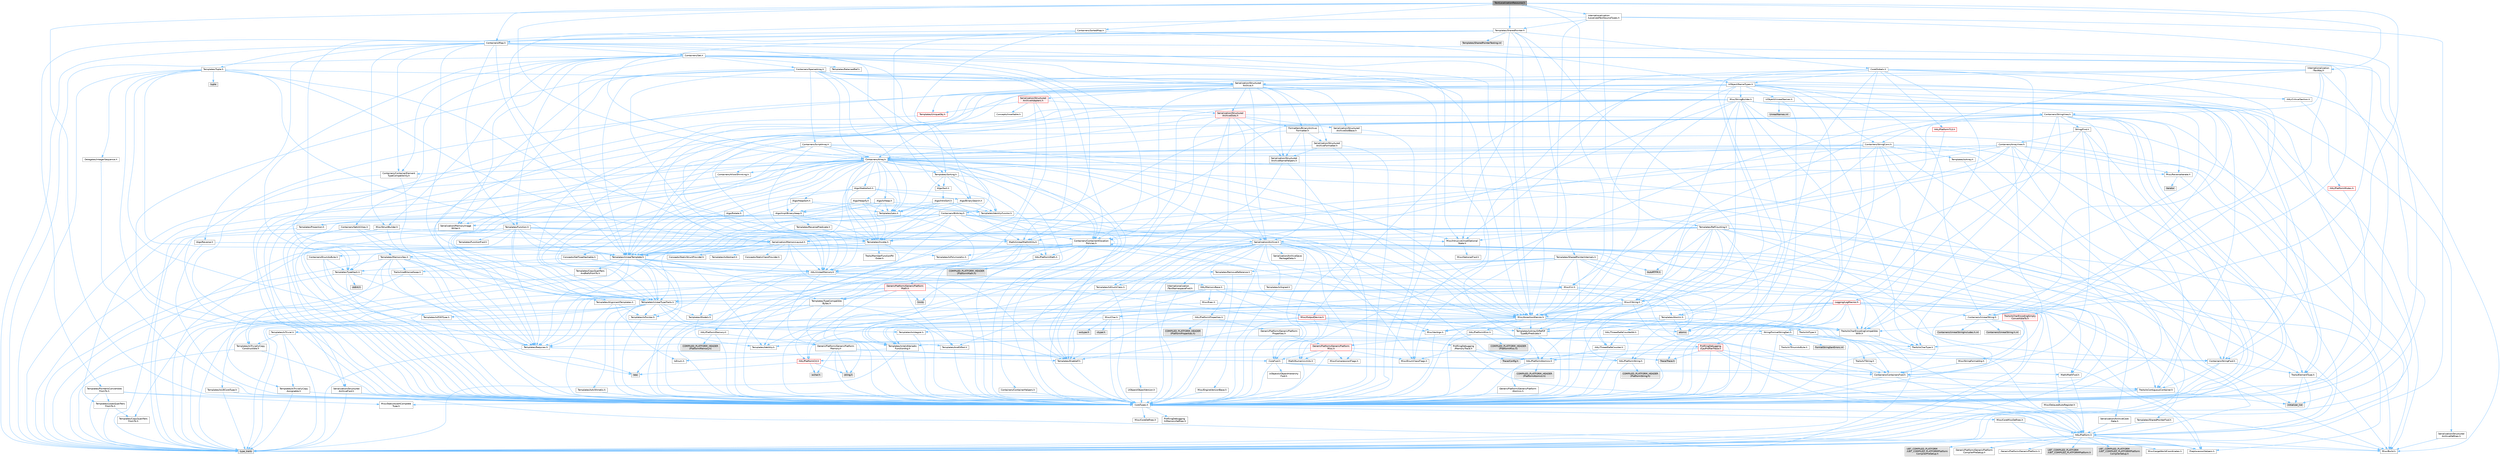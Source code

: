digraph "TextLocalizationResource.h"
{
 // INTERACTIVE_SVG=YES
 // LATEX_PDF_SIZE
  bgcolor="transparent";
  edge [fontname=Helvetica,fontsize=10,labelfontname=Helvetica,labelfontsize=10];
  node [fontname=Helvetica,fontsize=10,shape=box,height=0.2,width=0.4];
  Node1 [id="Node000001",label="TextLocalizationResource.h",height=0.2,width=0.4,color="gray40", fillcolor="grey60", style="filled", fontcolor="black",tooltip=" "];
  Node1 -> Node2 [id="edge1_Node000001_Node000002",color="steelblue1",style="solid",tooltip=" "];
  Node2 [id="Node000002",label="Containers/Array.h",height=0.2,width=0.4,color="grey40", fillcolor="white", style="filled",URL="$df/dd0/Array_8h.html",tooltip=" "];
  Node2 -> Node3 [id="edge2_Node000002_Node000003",color="steelblue1",style="solid",tooltip=" "];
  Node3 [id="Node000003",label="CoreTypes.h",height=0.2,width=0.4,color="grey40", fillcolor="white", style="filled",URL="$dc/dec/CoreTypes_8h.html",tooltip=" "];
  Node3 -> Node4 [id="edge3_Node000003_Node000004",color="steelblue1",style="solid",tooltip=" "];
  Node4 [id="Node000004",label="HAL/Platform.h",height=0.2,width=0.4,color="grey40", fillcolor="white", style="filled",URL="$d9/dd0/Platform_8h.html",tooltip=" "];
  Node4 -> Node5 [id="edge4_Node000004_Node000005",color="steelblue1",style="solid",tooltip=" "];
  Node5 [id="Node000005",label="Misc/Build.h",height=0.2,width=0.4,color="grey40", fillcolor="white", style="filled",URL="$d3/dbb/Build_8h.html",tooltip=" "];
  Node4 -> Node6 [id="edge5_Node000004_Node000006",color="steelblue1",style="solid",tooltip=" "];
  Node6 [id="Node000006",label="Misc/LargeWorldCoordinates.h",height=0.2,width=0.4,color="grey40", fillcolor="white", style="filled",URL="$d2/dcb/LargeWorldCoordinates_8h.html",tooltip=" "];
  Node4 -> Node7 [id="edge6_Node000004_Node000007",color="steelblue1",style="solid",tooltip=" "];
  Node7 [id="Node000007",label="type_traits",height=0.2,width=0.4,color="grey60", fillcolor="#E0E0E0", style="filled",tooltip=" "];
  Node4 -> Node8 [id="edge7_Node000004_Node000008",color="steelblue1",style="solid",tooltip=" "];
  Node8 [id="Node000008",label="PreprocessorHelpers.h",height=0.2,width=0.4,color="grey40", fillcolor="white", style="filled",URL="$db/ddb/PreprocessorHelpers_8h.html",tooltip=" "];
  Node4 -> Node9 [id="edge8_Node000004_Node000009",color="steelblue1",style="solid",tooltip=" "];
  Node9 [id="Node000009",label="UBT_COMPILED_PLATFORM\l/UBT_COMPILED_PLATFORMPlatform\lCompilerPreSetup.h",height=0.2,width=0.4,color="grey60", fillcolor="#E0E0E0", style="filled",tooltip=" "];
  Node4 -> Node10 [id="edge9_Node000004_Node000010",color="steelblue1",style="solid",tooltip=" "];
  Node10 [id="Node000010",label="GenericPlatform/GenericPlatform\lCompilerPreSetup.h",height=0.2,width=0.4,color="grey40", fillcolor="white", style="filled",URL="$d9/dc8/GenericPlatformCompilerPreSetup_8h.html",tooltip=" "];
  Node4 -> Node11 [id="edge10_Node000004_Node000011",color="steelblue1",style="solid",tooltip=" "];
  Node11 [id="Node000011",label="GenericPlatform/GenericPlatform.h",height=0.2,width=0.4,color="grey40", fillcolor="white", style="filled",URL="$d6/d84/GenericPlatform_8h.html",tooltip=" "];
  Node4 -> Node12 [id="edge11_Node000004_Node000012",color="steelblue1",style="solid",tooltip=" "];
  Node12 [id="Node000012",label="UBT_COMPILED_PLATFORM\l/UBT_COMPILED_PLATFORMPlatform.h",height=0.2,width=0.4,color="grey60", fillcolor="#E0E0E0", style="filled",tooltip=" "];
  Node4 -> Node13 [id="edge12_Node000004_Node000013",color="steelblue1",style="solid",tooltip=" "];
  Node13 [id="Node000013",label="UBT_COMPILED_PLATFORM\l/UBT_COMPILED_PLATFORMPlatform\lCompilerSetup.h",height=0.2,width=0.4,color="grey60", fillcolor="#E0E0E0", style="filled",tooltip=" "];
  Node3 -> Node14 [id="edge13_Node000003_Node000014",color="steelblue1",style="solid",tooltip=" "];
  Node14 [id="Node000014",label="ProfilingDebugging\l/UMemoryDefines.h",height=0.2,width=0.4,color="grey40", fillcolor="white", style="filled",URL="$d2/da2/UMemoryDefines_8h.html",tooltip=" "];
  Node3 -> Node15 [id="edge14_Node000003_Node000015",color="steelblue1",style="solid",tooltip=" "];
  Node15 [id="Node000015",label="Misc/CoreMiscDefines.h",height=0.2,width=0.4,color="grey40", fillcolor="white", style="filled",URL="$da/d38/CoreMiscDefines_8h.html",tooltip=" "];
  Node15 -> Node4 [id="edge15_Node000015_Node000004",color="steelblue1",style="solid",tooltip=" "];
  Node15 -> Node8 [id="edge16_Node000015_Node000008",color="steelblue1",style="solid",tooltip=" "];
  Node3 -> Node16 [id="edge17_Node000003_Node000016",color="steelblue1",style="solid",tooltip=" "];
  Node16 [id="Node000016",label="Misc/CoreDefines.h",height=0.2,width=0.4,color="grey40", fillcolor="white", style="filled",URL="$d3/dd2/CoreDefines_8h.html",tooltip=" "];
  Node2 -> Node17 [id="edge18_Node000002_Node000017",color="steelblue1",style="solid",tooltip=" "];
  Node17 [id="Node000017",label="Misc/AssertionMacros.h",height=0.2,width=0.4,color="grey40", fillcolor="white", style="filled",URL="$d0/dfa/AssertionMacros_8h.html",tooltip=" "];
  Node17 -> Node3 [id="edge19_Node000017_Node000003",color="steelblue1",style="solid",tooltip=" "];
  Node17 -> Node4 [id="edge20_Node000017_Node000004",color="steelblue1",style="solid",tooltip=" "];
  Node17 -> Node18 [id="edge21_Node000017_Node000018",color="steelblue1",style="solid",tooltip=" "];
  Node18 [id="Node000018",label="HAL/PlatformMisc.h",height=0.2,width=0.4,color="grey40", fillcolor="white", style="filled",URL="$d0/df5/PlatformMisc_8h.html",tooltip=" "];
  Node18 -> Node3 [id="edge22_Node000018_Node000003",color="steelblue1",style="solid",tooltip=" "];
  Node18 -> Node19 [id="edge23_Node000018_Node000019",color="steelblue1",style="solid",tooltip=" "];
  Node19 [id="Node000019",label="GenericPlatform/GenericPlatform\lMisc.h",height=0.2,width=0.4,color="red", fillcolor="#FFF0F0", style="filled",URL="$db/d9a/GenericPlatformMisc_8h.html",tooltip=" "];
  Node19 -> Node20 [id="edge24_Node000019_Node000020",color="steelblue1",style="solid",tooltip=" "];
  Node20 [id="Node000020",label="Containers/StringFwd.h",height=0.2,width=0.4,color="grey40", fillcolor="white", style="filled",URL="$df/d37/StringFwd_8h.html",tooltip=" "];
  Node20 -> Node3 [id="edge25_Node000020_Node000003",color="steelblue1",style="solid",tooltip=" "];
  Node20 -> Node21 [id="edge26_Node000020_Node000021",color="steelblue1",style="solid",tooltip=" "];
  Node21 [id="Node000021",label="Traits/ElementType.h",height=0.2,width=0.4,color="grey40", fillcolor="white", style="filled",URL="$d5/d4f/ElementType_8h.html",tooltip=" "];
  Node21 -> Node4 [id="edge27_Node000021_Node000004",color="steelblue1",style="solid",tooltip=" "];
  Node21 -> Node22 [id="edge28_Node000021_Node000022",color="steelblue1",style="solid",tooltip=" "];
  Node22 [id="Node000022",label="initializer_list",height=0.2,width=0.4,color="grey60", fillcolor="#E0E0E0", style="filled",tooltip=" "];
  Node21 -> Node7 [id="edge29_Node000021_Node000007",color="steelblue1",style="solid",tooltip=" "];
  Node20 -> Node23 [id="edge30_Node000020_Node000023",color="steelblue1",style="solid",tooltip=" "];
  Node23 [id="Node000023",label="Traits/IsContiguousContainer.h",height=0.2,width=0.4,color="grey40", fillcolor="white", style="filled",URL="$d5/d3c/IsContiguousContainer_8h.html",tooltip=" "];
  Node23 -> Node3 [id="edge31_Node000023_Node000003",color="steelblue1",style="solid",tooltip=" "];
  Node23 -> Node24 [id="edge32_Node000023_Node000024",color="steelblue1",style="solid",tooltip=" "];
  Node24 [id="Node000024",label="Misc/StaticAssertComplete\lType.h",height=0.2,width=0.4,color="grey40", fillcolor="white", style="filled",URL="$d5/d4e/StaticAssertCompleteType_8h.html",tooltip=" "];
  Node23 -> Node22 [id="edge33_Node000023_Node000022",color="steelblue1",style="solid",tooltip=" "];
  Node19 -> Node25 [id="edge34_Node000019_Node000025",color="steelblue1",style="solid",tooltip=" "];
  Node25 [id="Node000025",label="CoreFwd.h",height=0.2,width=0.4,color="grey40", fillcolor="white", style="filled",URL="$d1/d1e/CoreFwd_8h.html",tooltip=" "];
  Node25 -> Node3 [id="edge35_Node000025_Node000003",color="steelblue1",style="solid",tooltip=" "];
  Node25 -> Node26 [id="edge36_Node000025_Node000026",color="steelblue1",style="solid",tooltip=" "];
  Node26 [id="Node000026",label="Containers/ContainersFwd.h",height=0.2,width=0.4,color="grey40", fillcolor="white", style="filled",URL="$d4/d0a/ContainersFwd_8h.html",tooltip=" "];
  Node26 -> Node4 [id="edge37_Node000026_Node000004",color="steelblue1",style="solid",tooltip=" "];
  Node26 -> Node3 [id="edge38_Node000026_Node000003",color="steelblue1",style="solid",tooltip=" "];
  Node26 -> Node23 [id="edge39_Node000026_Node000023",color="steelblue1",style="solid",tooltip=" "];
  Node25 -> Node27 [id="edge40_Node000025_Node000027",color="steelblue1",style="solid",tooltip=" "];
  Node27 [id="Node000027",label="Math/MathFwd.h",height=0.2,width=0.4,color="grey40", fillcolor="white", style="filled",URL="$d2/d10/MathFwd_8h.html",tooltip=" "];
  Node27 -> Node4 [id="edge41_Node000027_Node000004",color="steelblue1",style="solid",tooltip=" "];
  Node25 -> Node28 [id="edge42_Node000025_Node000028",color="steelblue1",style="solid",tooltip=" "];
  Node28 [id="Node000028",label="UObject/UObjectHierarchy\lFwd.h",height=0.2,width=0.4,color="grey40", fillcolor="white", style="filled",URL="$d3/d13/UObjectHierarchyFwd_8h.html",tooltip=" "];
  Node19 -> Node3 [id="edge43_Node000019_Node000003",color="steelblue1",style="solid",tooltip=" "];
  Node19 -> Node30 [id="edge44_Node000019_Node000030",color="steelblue1",style="solid",tooltip=" "];
  Node30 [id="Node000030",label="HAL/PlatformCrt.h",height=0.2,width=0.4,color="red", fillcolor="#FFF0F0", style="filled",URL="$d8/d75/PlatformCrt_8h.html",tooltip=" "];
  Node30 -> Node31 [id="edge45_Node000030_Node000031",color="steelblue1",style="solid",tooltip=" "];
  Node31 [id="Node000031",label="new",height=0.2,width=0.4,color="grey60", fillcolor="#E0E0E0", style="filled",tooltip=" "];
  Node30 -> Node32 [id="edge46_Node000030_Node000032",color="steelblue1",style="solid",tooltip=" "];
  Node32 [id="Node000032",label="wchar.h",height=0.2,width=0.4,color="grey60", fillcolor="#E0E0E0", style="filled",tooltip=" "];
  Node30 -> Node39 [id="edge47_Node000030_Node000039",color="steelblue1",style="solid",tooltip=" "];
  Node39 [id="Node000039",label="string.h",height=0.2,width=0.4,color="grey60", fillcolor="#E0E0E0", style="filled",tooltip=" "];
  Node19 -> Node40 [id="edge48_Node000019_Node000040",color="steelblue1",style="solid",tooltip=" "];
  Node40 [id="Node000040",label="Math/NumericLimits.h",height=0.2,width=0.4,color="grey40", fillcolor="white", style="filled",URL="$df/d1b/NumericLimits_8h.html",tooltip=" "];
  Node40 -> Node3 [id="edge49_Node000040_Node000003",color="steelblue1",style="solid",tooltip=" "];
  Node19 -> Node41 [id="edge50_Node000019_Node000041",color="steelblue1",style="solid",tooltip=" "];
  Node41 [id="Node000041",label="Misc/CompressionFlags.h",height=0.2,width=0.4,color="grey40", fillcolor="white", style="filled",URL="$d9/d76/CompressionFlags_8h.html",tooltip=" "];
  Node19 -> Node42 [id="edge51_Node000019_Node000042",color="steelblue1",style="solid",tooltip=" "];
  Node42 [id="Node000042",label="Misc/EnumClassFlags.h",height=0.2,width=0.4,color="grey40", fillcolor="white", style="filled",URL="$d8/de7/EnumClassFlags_8h.html",tooltip=" "];
  Node18 -> Node45 [id="edge52_Node000018_Node000045",color="steelblue1",style="solid",tooltip=" "];
  Node45 [id="Node000045",label="COMPILED_PLATFORM_HEADER\l(PlatformMisc.h)",height=0.2,width=0.4,color="grey60", fillcolor="#E0E0E0", style="filled",tooltip=" "];
  Node18 -> Node46 [id="edge53_Node000018_Node000046",color="steelblue1",style="solid",tooltip=" "];
  Node46 [id="Node000046",label="ProfilingDebugging\l/CpuProfilerTrace.h",height=0.2,width=0.4,color="red", fillcolor="#FFF0F0", style="filled",URL="$da/dcb/CpuProfilerTrace_8h.html",tooltip=" "];
  Node46 -> Node3 [id="edge54_Node000046_Node000003",color="steelblue1",style="solid",tooltip=" "];
  Node46 -> Node26 [id="edge55_Node000046_Node000026",color="steelblue1",style="solid",tooltip=" "];
  Node46 -> Node47 [id="edge56_Node000046_Node000047",color="steelblue1",style="solid",tooltip=" "];
  Node47 [id="Node000047",label="HAL/PlatformAtomics.h",height=0.2,width=0.4,color="grey40", fillcolor="white", style="filled",URL="$d3/d36/PlatformAtomics_8h.html",tooltip=" "];
  Node47 -> Node3 [id="edge57_Node000047_Node000003",color="steelblue1",style="solid",tooltip=" "];
  Node47 -> Node48 [id="edge58_Node000047_Node000048",color="steelblue1",style="solid",tooltip=" "];
  Node48 [id="Node000048",label="GenericPlatform/GenericPlatform\lAtomics.h",height=0.2,width=0.4,color="grey40", fillcolor="white", style="filled",URL="$da/d72/GenericPlatformAtomics_8h.html",tooltip=" "];
  Node48 -> Node3 [id="edge59_Node000048_Node000003",color="steelblue1",style="solid",tooltip=" "];
  Node47 -> Node49 [id="edge60_Node000047_Node000049",color="steelblue1",style="solid",tooltip=" "];
  Node49 [id="Node000049",label="COMPILED_PLATFORM_HEADER\l(PlatformAtomics.h)",height=0.2,width=0.4,color="grey60", fillcolor="#E0E0E0", style="filled",tooltip=" "];
  Node46 -> Node8 [id="edge61_Node000046_Node000008",color="steelblue1",style="solid",tooltip=" "];
  Node46 -> Node5 [id="edge62_Node000046_Node000005",color="steelblue1",style="solid",tooltip=" "];
  Node46 -> Node50 [id="edge63_Node000046_Node000050",color="steelblue1",style="solid",tooltip=" "];
  Node50 [id="Node000050",label="Trace/Config.h",height=0.2,width=0.4,color="grey60", fillcolor="#E0E0E0", style="filled",tooltip=" "];
  Node46 -> Node53 [id="edge64_Node000046_Node000053",color="steelblue1",style="solid",tooltip=" "];
  Node53 [id="Node000053",label="Trace/Trace.h",height=0.2,width=0.4,color="grey60", fillcolor="#E0E0E0", style="filled",tooltip=" "];
  Node17 -> Node8 [id="edge65_Node000017_Node000008",color="steelblue1",style="solid",tooltip=" "];
  Node17 -> Node54 [id="edge66_Node000017_Node000054",color="steelblue1",style="solid",tooltip=" "];
  Node54 [id="Node000054",label="Templates/EnableIf.h",height=0.2,width=0.4,color="grey40", fillcolor="white", style="filled",URL="$d7/d60/EnableIf_8h.html",tooltip=" "];
  Node54 -> Node3 [id="edge67_Node000054_Node000003",color="steelblue1",style="solid",tooltip=" "];
  Node17 -> Node55 [id="edge68_Node000017_Node000055",color="steelblue1",style="solid",tooltip=" "];
  Node55 [id="Node000055",label="Templates/IsArrayOrRefOf\lTypeByPredicate.h",height=0.2,width=0.4,color="grey40", fillcolor="white", style="filled",URL="$d6/da1/IsArrayOrRefOfTypeByPredicate_8h.html",tooltip=" "];
  Node55 -> Node3 [id="edge69_Node000055_Node000003",color="steelblue1",style="solid",tooltip=" "];
  Node17 -> Node56 [id="edge70_Node000017_Node000056",color="steelblue1",style="solid",tooltip=" "];
  Node56 [id="Node000056",label="Templates/IsValidVariadic\lFunctionArg.h",height=0.2,width=0.4,color="grey40", fillcolor="white", style="filled",URL="$d0/dc8/IsValidVariadicFunctionArg_8h.html",tooltip=" "];
  Node56 -> Node3 [id="edge71_Node000056_Node000003",color="steelblue1",style="solid",tooltip=" "];
  Node56 -> Node57 [id="edge72_Node000056_Node000057",color="steelblue1",style="solid",tooltip=" "];
  Node57 [id="Node000057",label="IsEnum.h",height=0.2,width=0.4,color="grey40", fillcolor="white", style="filled",URL="$d4/de5/IsEnum_8h.html",tooltip=" "];
  Node56 -> Node7 [id="edge73_Node000056_Node000007",color="steelblue1",style="solid",tooltip=" "];
  Node17 -> Node58 [id="edge74_Node000017_Node000058",color="steelblue1",style="solid",tooltip=" "];
  Node58 [id="Node000058",label="Traits/IsCharEncodingCompatible\lWith.h",height=0.2,width=0.4,color="grey40", fillcolor="white", style="filled",URL="$df/dd1/IsCharEncodingCompatibleWith_8h.html",tooltip=" "];
  Node58 -> Node7 [id="edge75_Node000058_Node000007",color="steelblue1",style="solid",tooltip=" "];
  Node58 -> Node59 [id="edge76_Node000058_Node000059",color="steelblue1",style="solid",tooltip=" "];
  Node59 [id="Node000059",label="Traits/IsCharType.h",height=0.2,width=0.4,color="grey40", fillcolor="white", style="filled",URL="$db/d51/IsCharType_8h.html",tooltip=" "];
  Node59 -> Node3 [id="edge77_Node000059_Node000003",color="steelblue1",style="solid",tooltip=" "];
  Node17 -> Node60 [id="edge78_Node000017_Node000060",color="steelblue1",style="solid",tooltip=" "];
  Node60 [id="Node000060",label="Misc/VarArgs.h",height=0.2,width=0.4,color="grey40", fillcolor="white", style="filled",URL="$d5/d6f/VarArgs_8h.html",tooltip=" "];
  Node60 -> Node3 [id="edge79_Node000060_Node000003",color="steelblue1",style="solid",tooltip=" "];
  Node17 -> Node61 [id="edge80_Node000017_Node000061",color="steelblue1",style="solid",tooltip=" "];
  Node61 [id="Node000061",label="String/FormatStringSan.h",height=0.2,width=0.4,color="grey40", fillcolor="white", style="filled",URL="$d3/d8b/FormatStringSan_8h.html",tooltip=" "];
  Node61 -> Node7 [id="edge81_Node000061_Node000007",color="steelblue1",style="solid",tooltip=" "];
  Node61 -> Node3 [id="edge82_Node000061_Node000003",color="steelblue1",style="solid",tooltip=" "];
  Node61 -> Node62 [id="edge83_Node000061_Node000062",color="steelblue1",style="solid",tooltip=" "];
  Node62 [id="Node000062",label="Templates/Requires.h",height=0.2,width=0.4,color="grey40", fillcolor="white", style="filled",URL="$dc/d96/Requires_8h.html",tooltip=" "];
  Node62 -> Node54 [id="edge84_Node000062_Node000054",color="steelblue1",style="solid",tooltip=" "];
  Node62 -> Node7 [id="edge85_Node000062_Node000007",color="steelblue1",style="solid",tooltip=" "];
  Node61 -> Node63 [id="edge86_Node000061_Node000063",color="steelblue1",style="solid",tooltip=" "];
  Node63 [id="Node000063",label="Templates/Identity.h",height=0.2,width=0.4,color="grey40", fillcolor="white", style="filled",URL="$d0/dd5/Identity_8h.html",tooltip=" "];
  Node61 -> Node56 [id="edge87_Node000061_Node000056",color="steelblue1",style="solid",tooltip=" "];
  Node61 -> Node59 [id="edge88_Node000061_Node000059",color="steelblue1",style="solid",tooltip=" "];
  Node61 -> Node64 [id="edge89_Node000061_Node000064",color="steelblue1",style="solid",tooltip=" "];
  Node64 [id="Node000064",label="Traits/IsTEnumAsByte.h",height=0.2,width=0.4,color="grey40", fillcolor="white", style="filled",URL="$d1/de6/IsTEnumAsByte_8h.html",tooltip=" "];
  Node61 -> Node65 [id="edge90_Node000061_Node000065",color="steelblue1",style="solid",tooltip=" "];
  Node65 [id="Node000065",label="Traits/IsTString.h",height=0.2,width=0.4,color="grey40", fillcolor="white", style="filled",URL="$d0/df8/IsTString_8h.html",tooltip=" "];
  Node65 -> Node26 [id="edge91_Node000065_Node000026",color="steelblue1",style="solid",tooltip=" "];
  Node61 -> Node26 [id="edge92_Node000061_Node000026",color="steelblue1",style="solid",tooltip=" "];
  Node61 -> Node66 [id="edge93_Node000061_Node000066",color="steelblue1",style="solid",tooltip=" "];
  Node66 [id="Node000066",label="FormatStringSanErrors.inl",height=0.2,width=0.4,color="grey60", fillcolor="#E0E0E0", style="filled",tooltip=" "];
  Node17 -> Node67 [id="edge94_Node000017_Node000067",color="steelblue1",style="solid",tooltip=" "];
  Node67 [id="Node000067",label="atomic",height=0.2,width=0.4,color="grey60", fillcolor="#E0E0E0", style="filled",tooltip=" "];
  Node2 -> Node68 [id="edge95_Node000002_Node000068",color="steelblue1",style="solid",tooltip=" "];
  Node68 [id="Node000068",label="Misc/IntrusiveUnsetOptional\lState.h",height=0.2,width=0.4,color="grey40", fillcolor="white", style="filled",URL="$d2/d0a/IntrusiveUnsetOptionalState_8h.html",tooltip=" "];
  Node68 -> Node69 [id="edge96_Node000068_Node000069",color="steelblue1",style="solid",tooltip=" "];
  Node69 [id="Node000069",label="Misc/OptionalFwd.h",height=0.2,width=0.4,color="grey40", fillcolor="white", style="filled",URL="$dc/d50/OptionalFwd_8h.html",tooltip=" "];
  Node2 -> Node70 [id="edge97_Node000002_Node000070",color="steelblue1",style="solid",tooltip=" "];
  Node70 [id="Node000070",label="Misc/ReverseIterate.h",height=0.2,width=0.4,color="grey40", fillcolor="white", style="filled",URL="$db/de3/ReverseIterate_8h.html",tooltip=" "];
  Node70 -> Node4 [id="edge98_Node000070_Node000004",color="steelblue1",style="solid",tooltip=" "];
  Node70 -> Node71 [id="edge99_Node000070_Node000071",color="steelblue1",style="solid",tooltip=" "];
  Node71 [id="Node000071",label="iterator",height=0.2,width=0.4,color="grey60", fillcolor="#E0E0E0", style="filled",tooltip=" "];
  Node2 -> Node72 [id="edge100_Node000002_Node000072",color="steelblue1",style="solid",tooltip=" "];
  Node72 [id="Node000072",label="HAL/UnrealMemory.h",height=0.2,width=0.4,color="grey40", fillcolor="white", style="filled",URL="$d9/d96/UnrealMemory_8h.html",tooltip=" "];
  Node72 -> Node3 [id="edge101_Node000072_Node000003",color="steelblue1",style="solid",tooltip=" "];
  Node72 -> Node73 [id="edge102_Node000072_Node000073",color="steelblue1",style="solid",tooltip=" "];
  Node73 [id="Node000073",label="GenericPlatform/GenericPlatform\lMemory.h",height=0.2,width=0.4,color="grey40", fillcolor="white", style="filled",URL="$dd/d22/GenericPlatformMemory_8h.html",tooltip=" "];
  Node73 -> Node25 [id="edge103_Node000073_Node000025",color="steelblue1",style="solid",tooltip=" "];
  Node73 -> Node3 [id="edge104_Node000073_Node000003",color="steelblue1",style="solid",tooltip=" "];
  Node73 -> Node74 [id="edge105_Node000073_Node000074",color="steelblue1",style="solid",tooltip=" "];
  Node74 [id="Node000074",label="HAL/PlatformString.h",height=0.2,width=0.4,color="grey40", fillcolor="white", style="filled",URL="$db/db5/PlatformString_8h.html",tooltip=" "];
  Node74 -> Node3 [id="edge106_Node000074_Node000003",color="steelblue1",style="solid",tooltip=" "];
  Node74 -> Node75 [id="edge107_Node000074_Node000075",color="steelblue1",style="solid",tooltip=" "];
  Node75 [id="Node000075",label="COMPILED_PLATFORM_HEADER\l(PlatformString.h)",height=0.2,width=0.4,color="grey60", fillcolor="#E0E0E0", style="filled",tooltip=" "];
  Node73 -> Node39 [id="edge108_Node000073_Node000039",color="steelblue1",style="solid",tooltip=" "];
  Node73 -> Node32 [id="edge109_Node000073_Node000032",color="steelblue1",style="solid",tooltip=" "];
  Node72 -> Node76 [id="edge110_Node000072_Node000076",color="steelblue1",style="solid",tooltip=" "];
  Node76 [id="Node000076",label="HAL/MemoryBase.h",height=0.2,width=0.4,color="grey40", fillcolor="white", style="filled",URL="$d6/d9f/MemoryBase_8h.html",tooltip=" "];
  Node76 -> Node3 [id="edge111_Node000076_Node000003",color="steelblue1",style="solid",tooltip=" "];
  Node76 -> Node47 [id="edge112_Node000076_Node000047",color="steelblue1",style="solid",tooltip=" "];
  Node76 -> Node30 [id="edge113_Node000076_Node000030",color="steelblue1",style="solid",tooltip=" "];
  Node76 -> Node77 [id="edge114_Node000076_Node000077",color="steelblue1",style="solid",tooltip=" "];
  Node77 [id="Node000077",label="Misc/Exec.h",height=0.2,width=0.4,color="grey40", fillcolor="white", style="filled",URL="$de/ddb/Exec_8h.html",tooltip=" "];
  Node77 -> Node3 [id="edge115_Node000077_Node000003",color="steelblue1",style="solid",tooltip=" "];
  Node77 -> Node17 [id="edge116_Node000077_Node000017",color="steelblue1",style="solid",tooltip=" "];
  Node76 -> Node78 [id="edge117_Node000076_Node000078",color="steelblue1",style="solid",tooltip=" "];
  Node78 [id="Node000078",label="Misc/OutputDevice.h",height=0.2,width=0.4,color="red", fillcolor="#FFF0F0", style="filled",URL="$d7/d32/OutputDevice_8h.html",tooltip=" "];
  Node78 -> Node25 [id="edge118_Node000078_Node000025",color="steelblue1",style="solid",tooltip=" "];
  Node78 -> Node3 [id="edge119_Node000078_Node000003",color="steelblue1",style="solid",tooltip=" "];
  Node78 -> Node60 [id="edge120_Node000078_Node000060",color="steelblue1",style="solid",tooltip=" "];
  Node78 -> Node55 [id="edge121_Node000078_Node000055",color="steelblue1",style="solid",tooltip=" "];
  Node78 -> Node56 [id="edge122_Node000078_Node000056",color="steelblue1",style="solid",tooltip=" "];
  Node78 -> Node58 [id="edge123_Node000078_Node000058",color="steelblue1",style="solid",tooltip=" "];
  Node76 -> Node80 [id="edge124_Node000076_Node000080",color="steelblue1",style="solid",tooltip=" "];
  Node80 [id="Node000080",label="Templates/Atomic.h",height=0.2,width=0.4,color="grey40", fillcolor="white", style="filled",URL="$d3/d91/Atomic_8h.html",tooltip=" "];
  Node80 -> Node81 [id="edge125_Node000080_Node000081",color="steelblue1",style="solid",tooltip=" "];
  Node81 [id="Node000081",label="HAL/ThreadSafeCounter.h",height=0.2,width=0.4,color="grey40", fillcolor="white", style="filled",URL="$dc/dc9/ThreadSafeCounter_8h.html",tooltip=" "];
  Node81 -> Node3 [id="edge126_Node000081_Node000003",color="steelblue1",style="solid",tooltip=" "];
  Node81 -> Node47 [id="edge127_Node000081_Node000047",color="steelblue1",style="solid",tooltip=" "];
  Node80 -> Node82 [id="edge128_Node000080_Node000082",color="steelblue1",style="solid",tooltip=" "];
  Node82 [id="Node000082",label="HAL/ThreadSafeCounter64.h",height=0.2,width=0.4,color="grey40", fillcolor="white", style="filled",URL="$d0/d12/ThreadSafeCounter64_8h.html",tooltip=" "];
  Node82 -> Node3 [id="edge129_Node000082_Node000003",color="steelblue1",style="solid",tooltip=" "];
  Node82 -> Node81 [id="edge130_Node000082_Node000081",color="steelblue1",style="solid",tooltip=" "];
  Node80 -> Node83 [id="edge131_Node000080_Node000083",color="steelblue1",style="solid",tooltip=" "];
  Node83 [id="Node000083",label="Templates/IsIntegral.h",height=0.2,width=0.4,color="grey40", fillcolor="white", style="filled",URL="$da/d64/IsIntegral_8h.html",tooltip=" "];
  Node83 -> Node3 [id="edge132_Node000083_Node000003",color="steelblue1",style="solid",tooltip=" "];
  Node80 -> Node84 [id="edge133_Node000080_Node000084",color="steelblue1",style="solid",tooltip=" "];
  Node84 [id="Node000084",label="Templates/IsTrivial.h",height=0.2,width=0.4,color="grey40", fillcolor="white", style="filled",URL="$da/d4c/IsTrivial_8h.html",tooltip=" "];
  Node84 -> Node85 [id="edge134_Node000084_Node000085",color="steelblue1",style="solid",tooltip=" "];
  Node85 [id="Node000085",label="Templates/AndOrNot.h",height=0.2,width=0.4,color="grey40", fillcolor="white", style="filled",URL="$db/d0a/AndOrNot_8h.html",tooltip=" "];
  Node85 -> Node3 [id="edge135_Node000085_Node000003",color="steelblue1",style="solid",tooltip=" "];
  Node84 -> Node86 [id="edge136_Node000084_Node000086",color="steelblue1",style="solid",tooltip=" "];
  Node86 [id="Node000086",label="Templates/IsTriviallyCopy\lConstructible.h",height=0.2,width=0.4,color="grey40", fillcolor="white", style="filled",URL="$d3/d78/IsTriviallyCopyConstructible_8h.html",tooltip=" "];
  Node86 -> Node3 [id="edge137_Node000086_Node000003",color="steelblue1",style="solid",tooltip=" "];
  Node86 -> Node7 [id="edge138_Node000086_Node000007",color="steelblue1",style="solid",tooltip=" "];
  Node84 -> Node87 [id="edge139_Node000084_Node000087",color="steelblue1",style="solid",tooltip=" "];
  Node87 [id="Node000087",label="Templates/IsTriviallyCopy\lAssignable.h",height=0.2,width=0.4,color="grey40", fillcolor="white", style="filled",URL="$d2/df2/IsTriviallyCopyAssignable_8h.html",tooltip=" "];
  Node87 -> Node3 [id="edge140_Node000087_Node000003",color="steelblue1",style="solid",tooltip=" "];
  Node87 -> Node7 [id="edge141_Node000087_Node000007",color="steelblue1",style="solid",tooltip=" "];
  Node84 -> Node7 [id="edge142_Node000084_Node000007",color="steelblue1",style="solid",tooltip=" "];
  Node80 -> Node88 [id="edge143_Node000080_Node000088",color="steelblue1",style="solid",tooltip=" "];
  Node88 [id="Node000088",label="Traits/IntType.h",height=0.2,width=0.4,color="grey40", fillcolor="white", style="filled",URL="$d7/deb/IntType_8h.html",tooltip=" "];
  Node88 -> Node4 [id="edge144_Node000088_Node000004",color="steelblue1",style="solid",tooltip=" "];
  Node80 -> Node67 [id="edge145_Node000080_Node000067",color="steelblue1",style="solid",tooltip=" "];
  Node72 -> Node89 [id="edge146_Node000072_Node000089",color="steelblue1",style="solid",tooltip=" "];
  Node89 [id="Node000089",label="HAL/PlatformMemory.h",height=0.2,width=0.4,color="grey40", fillcolor="white", style="filled",URL="$de/d68/PlatformMemory_8h.html",tooltip=" "];
  Node89 -> Node3 [id="edge147_Node000089_Node000003",color="steelblue1",style="solid",tooltip=" "];
  Node89 -> Node73 [id="edge148_Node000089_Node000073",color="steelblue1",style="solid",tooltip=" "];
  Node89 -> Node90 [id="edge149_Node000089_Node000090",color="steelblue1",style="solid",tooltip=" "];
  Node90 [id="Node000090",label="COMPILED_PLATFORM_HEADER\l(PlatformMemory.h)",height=0.2,width=0.4,color="grey60", fillcolor="#E0E0E0", style="filled",tooltip=" "];
  Node72 -> Node91 [id="edge150_Node000072_Node000091",color="steelblue1",style="solid",tooltip=" "];
  Node91 [id="Node000091",label="ProfilingDebugging\l/MemoryTrace.h",height=0.2,width=0.4,color="grey40", fillcolor="white", style="filled",URL="$da/dd7/MemoryTrace_8h.html",tooltip=" "];
  Node91 -> Node4 [id="edge151_Node000091_Node000004",color="steelblue1",style="solid",tooltip=" "];
  Node91 -> Node42 [id="edge152_Node000091_Node000042",color="steelblue1",style="solid",tooltip=" "];
  Node91 -> Node50 [id="edge153_Node000091_Node000050",color="steelblue1",style="solid",tooltip=" "];
  Node91 -> Node53 [id="edge154_Node000091_Node000053",color="steelblue1",style="solid",tooltip=" "];
  Node72 -> Node92 [id="edge155_Node000072_Node000092",color="steelblue1",style="solid",tooltip=" "];
  Node92 [id="Node000092",label="Templates/IsPointer.h",height=0.2,width=0.4,color="grey40", fillcolor="white", style="filled",URL="$d7/d05/IsPointer_8h.html",tooltip=" "];
  Node92 -> Node3 [id="edge156_Node000092_Node000003",color="steelblue1",style="solid",tooltip=" "];
  Node2 -> Node93 [id="edge157_Node000002_Node000093",color="steelblue1",style="solid",tooltip=" "];
  Node93 [id="Node000093",label="Templates/UnrealTypeTraits.h",height=0.2,width=0.4,color="grey40", fillcolor="white", style="filled",URL="$d2/d2d/UnrealTypeTraits_8h.html",tooltip=" "];
  Node93 -> Node3 [id="edge158_Node000093_Node000003",color="steelblue1",style="solid",tooltip=" "];
  Node93 -> Node92 [id="edge159_Node000093_Node000092",color="steelblue1",style="solid",tooltip=" "];
  Node93 -> Node17 [id="edge160_Node000093_Node000017",color="steelblue1",style="solid",tooltip=" "];
  Node93 -> Node85 [id="edge161_Node000093_Node000085",color="steelblue1",style="solid",tooltip=" "];
  Node93 -> Node54 [id="edge162_Node000093_Node000054",color="steelblue1",style="solid",tooltip=" "];
  Node93 -> Node94 [id="edge163_Node000093_Node000094",color="steelblue1",style="solid",tooltip=" "];
  Node94 [id="Node000094",label="Templates/IsArithmetic.h",height=0.2,width=0.4,color="grey40", fillcolor="white", style="filled",URL="$d2/d5d/IsArithmetic_8h.html",tooltip=" "];
  Node94 -> Node3 [id="edge164_Node000094_Node000003",color="steelblue1",style="solid",tooltip=" "];
  Node93 -> Node57 [id="edge165_Node000093_Node000057",color="steelblue1",style="solid",tooltip=" "];
  Node93 -> Node95 [id="edge166_Node000093_Node000095",color="steelblue1",style="solid",tooltip=" "];
  Node95 [id="Node000095",label="Templates/Models.h",height=0.2,width=0.4,color="grey40", fillcolor="white", style="filled",URL="$d3/d0c/Models_8h.html",tooltip=" "];
  Node95 -> Node63 [id="edge167_Node000095_Node000063",color="steelblue1",style="solid",tooltip=" "];
  Node93 -> Node96 [id="edge168_Node000093_Node000096",color="steelblue1",style="solid",tooltip=" "];
  Node96 [id="Node000096",label="Templates/IsPODType.h",height=0.2,width=0.4,color="grey40", fillcolor="white", style="filled",URL="$d7/db1/IsPODType_8h.html",tooltip=" "];
  Node96 -> Node3 [id="edge169_Node000096_Node000003",color="steelblue1",style="solid",tooltip=" "];
  Node93 -> Node97 [id="edge170_Node000093_Node000097",color="steelblue1",style="solid",tooltip=" "];
  Node97 [id="Node000097",label="Templates/IsUECoreType.h",height=0.2,width=0.4,color="grey40", fillcolor="white", style="filled",URL="$d1/db8/IsUECoreType_8h.html",tooltip=" "];
  Node97 -> Node3 [id="edge171_Node000097_Node000003",color="steelblue1",style="solid",tooltip=" "];
  Node97 -> Node7 [id="edge172_Node000097_Node000007",color="steelblue1",style="solid",tooltip=" "];
  Node93 -> Node86 [id="edge173_Node000093_Node000086",color="steelblue1",style="solid",tooltip=" "];
  Node2 -> Node98 [id="edge174_Node000002_Node000098",color="steelblue1",style="solid",tooltip=" "];
  Node98 [id="Node000098",label="Templates/UnrealTemplate.h",height=0.2,width=0.4,color="grey40", fillcolor="white", style="filled",URL="$d4/d24/UnrealTemplate_8h.html",tooltip=" "];
  Node98 -> Node3 [id="edge175_Node000098_Node000003",color="steelblue1",style="solid",tooltip=" "];
  Node98 -> Node92 [id="edge176_Node000098_Node000092",color="steelblue1",style="solid",tooltip=" "];
  Node98 -> Node72 [id="edge177_Node000098_Node000072",color="steelblue1",style="solid",tooltip=" "];
  Node98 -> Node99 [id="edge178_Node000098_Node000099",color="steelblue1",style="solid",tooltip=" "];
  Node99 [id="Node000099",label="Templates/CopyQualifiers\lAndRefsFromTo.h",height=0.2,width=0.4,color="grey40", fillcolor="white", style="filled",URL="$d3/db3/CopyQualifiersAndRefsFromTo_8h.html",tooltip=" "];
  Node99 -> Node100 [id="edge179_Node000099_Node000100",color="steelblue1",style="solid",tooltip=" "];
  Node100 [id="Node000100",label="Templates/CopyQualifiers\lFromTo.h",height=0.2,width=0.4,color="grey40", fillcolor="white", style="filled",URL="$d5/db4/CopyQualifiersFromTo_8h.html",tooltip=" "];
  Node98 -> Node93 [id="edge180_Node000098_Node000093",color="steelblue1",style="solid",tooltip=" "];
  Node98 -> Node101 [id="edge181_Node000098_Node000101",color="steelblue1",style="solid",tooltip=" "];
  Node101 [id="Node000101",label="Templates/RemoveReference.h",height=0.2,width=0.4,color="grey40", fillcolor="white", style="filled",URL="$da/dbe/RemoveReference_8h.html",tooltip=" "];
  Node101 -> Node3 [id="edge182_Node000101_Node000003",color="steelblue1",style="solid",tooltip=" "];
  Node98 -> Node62 [id="edge183_Node000098_Node000062",color="steelblue1",style="solid",tooltip=" "];
  Node98 -> Node102 [id="edge184_Node000098_Node000102",color="steelblue1",style="solid",tooltip=" "];
  Node102 [id="Node000102",label="Templates/TypeCompatible\lBytes.h",height=0.2,width=0.4,color="grey40", fillcolor="white", style="filled",URL="$df/d0a/TypeCompatibleBytes_8h.html",tooltip=" "];
  Node102 -> Node3 [id="edge185_Node000102_Node000003",color="steelblue1",style="solid",tooltip=" "];
  Node102 -> Node39 [id="edge186_Node000102_Node000039",color="steelblue1",style="solid",tooltip=" "];
  Node102 -> Node31 [id="edge187_Node000102_Node000031",color="steelblue1",style="solid",tooltip=" "];
  Node102 -> Node7 [id="edge188_Node000102_Node000007",color="steelblue1",style="solid",tooltip=" "];
  Node98 -> Node63 [id="edge189_Node000098_Node000063",color="steelblue1",style="solid",tooltip=" "];
  Node98 -> Node23 [id="edge190_Node000098_Node000023",color="steelblue1",style="solid",tooltip=" "];
  Node98 -> Node103 [id="edge191_Node000098_Node000103",color="steelblue1",style="solid",tooltip=" "];
  Node103 [id="Node000103",label="Traits/UseBitwiseSwap.h",height=0.2,width=0.4,color="grey40", fillcolor="white", style="filled",URL="$db/df3/UseBitwiseSwap_8h.html",tooltip=" "];
  Node103 -> Node3 [id="edge192_Node000103_Node000003",color="steelblue1",style="solid",tooltip=" "];
  Node103 -> Node7 [id="edge193_Node000103_Node000007",color="steelblue1",style="solid",tooltip=" "];
  Node98 -> Node7 [id="edge194_Node000098_Node000007",color="steelblue1",style="solid",tooltip=" "];
  Node2 -> Node104 [id="edge195_Node000002_Node000104",color="steelblue1",style="solid",tooltip=" "];
  Node104 [id="Node000104",label="Containers/AllowShrinking.h",height=0.2,width=0.4,color="grey40", fillcolor="white", style="filled",URL="$d7/d1a/AllowShrinking_8h.html",tooltip=" "];
  Node104 -> Node3 [id="edge196_Node000104_Node000003",color="steelblue1",style="solid",tooltip=" "];
  Node2 -> Node105 [id="edge197_Node000002_Node000105",color="steelblue1",style="solid",tooltip=" "];
  Node105 [id="Node000105",label="Containers/ContainerAllocation\lPolicies.h",height=0.2,width=0.4,color="grey40", fillcolor="white", style="filled",URL="$d7/dff/ContainerAllocationPolicies_8h.html",tooltip=" "];
  Node105 -> Node3 [id="edge198_Node000105_Node000003",color="steelblue1",style="solid",tooltip=" "];
  Node105 -> Node106 [id="edge199_Node000105_Node000106",color="steelblue1",style="solid",tooltip=" "];
  Node106 [id="Node000106",label="Containers/ContainerHelpers.h",height=0.2,width=0.4,color="grey40", fillcolor="white", style="filled",URL="$d7/d33/ContainerHelpers_8h.html",tooltip=" "];
  Node106 -> Node3 [id="edge200_Node000106_Node000003",color="steelblue1",style="solid",tooltip=" "];
  Node105 -> Node105 [id="edge201_Node000105_Node000105",color="steelblue1",style="solid",tooltip=" "];
  Node105 -> Node107 [id="edge202_Node000105_Node000107",color="steelblue1",style="solid",tooltip=" "];
  Node107 [id="Node000107",label="HAL/PlatformMath.h",height=0.2,width=0.4,color="grey40", fillcolor="white", style="filled",URL="$dc/d53/PlatformMath_8h.html",tooltip=" "];
  Node107 -> Node3 [id="edge203_Node000107_Node000003",color="steelblue1",style="solid",tooltip=" "];
  Node107 -> Node108 [id="edge204_Node000107_Node000108",color="steelblue1",style="solid",tooltip=" "];
  Node108 [id="Node000108",label="GenericPlatform/GenericPlatform\lMath.h",height=0.2,width=0.4,color="red", fillcolor="#FFF0F0", style="filled",URL="$d5/d79/GenericPlatformMath_8h.html",tooltip=" "];
  Node108 -> Node3 [id="edge205_Node000108_Node000003",color="steelblue1",style="solid",tooltip=" "];
  Node108 -> Node26 [id="edge206_Node000108_Node000026",color="steelblue1",style="solid",tooltip=" "];
  Node108 -> Node30 [id="edge207_Node000108_Node000030",color="steelblue1",style="solid",tooltip=" "];
  Node108 -> Node85 [id="edge208_Node000108_Node000085",color="steelblue1",style="solid",tooltip=" "];
  Node108 -> Node93 [id="edge209_Node000108_Node000093",color="steelblue1",style="solid",tooltip=" "];
  Node108 -> Node62 [id="edge210_Node000108_Node000062",color="steelblue1",style="solid",tooltip=" "];
  Node108 -> Node102 [id="edge211_Node000108_Node000102",color="steelblue1",style="solid",tooltip=" "];
  Node108 -> Node113 [id="edge212_Node000108_Node000113",color="steelblue1",style="solid",tooltip=" "];
  Node113 [id="Node000113",label="limits",height=0.2,width=0.4,color="grey60", fillcolor="#E0E0E0", style="filled",tooltip=" "];
  Node108 -> Node7 [id="edge213_Node000108_Node000007",color="steelblue1",style="solid",tooltip=" "];
  Node107 -> Node114 [id="edge214_Node000107_Node000114",color="steelblue1",style="solid",tooltip=" "];
  Node114 [id="Node000114",label="COMPILED_PLATFORM_HEADER\l(PlatformMath.h)",height=0.2,width=0.4,color="grey60", fillcolor="#E0E0E0", style="filled",tooltip=" "];
  Node105 -> Node72 [id="edge215_Node000105_Node000072",color="steelblue1",style="solid",tooltip=" "];
  Node105 -> Node40 [id="edge216_Node000105_Node000040",color="steelblue1",style="solid",tooltip=" "];
  Node105 -> Node17 [id="edge217_Node000105_Node000017",color="steelblue1",style="solid",tooltip=" "];
  Node105 -> Node115 [id="edge218_Node000105_Node000115",color="steelblue1",style="solid",tooltip=" "];
  Node115 [id="Node000115",label="Templates/IsPolymorphic.h",height=0.2,width=0.4,color="grey40", fillcolor="white", style="filled",URL="$dc/d20/IsPolymorphic_8h.html",tooltip=" "];
  Node105 -> Node116 [id="edge219_Node000105_Node000116",color="steelblue1",style="solid",tooltip=" "];
  Node116 [id="Node000116",label="Templates/MemoryOps.h",height=0.2,width=0.4,color="grey40", fillcolor="white", style="filled",URL="$db/dea/MemoryOps_8h.html",tooltip=" "];
  Node116 -> Node3 [id="edge220_Node000116_Node000003",color="steelblue1",style="solid",tooltip=" "];
  Node116 -> Node72 [id="edge221_Node000116_Node000072",color="steelblue1",style="solid",tooltip=" "];
  Node116 -> Node87 [id="edge222_Node000116_Node000087",color="steelblue1",style="solid",tooltip=" "];
  Node116 -> Node86 [id="edge223_Node000116_Node000086",color="steelblue1",style="solid",tooltip=" "];
  Node116 -> Node62 [id="edge224_Node000116_Node000062",color="steelblue1",style="solid",tooltip=" "];
  Node116 -> Node93 [id="edge225_Node000116_Node000093",color="steelblue1",style="solid",tooltip=" "];
  Node116 -> Node103 [id="edge226_Node000116_Node000103",color="steelblue1",style="solid",tooltip=" "];
  Node116 -> Node31 [id="edge227_Node000116_Node000031",color="steelblue1",style="solid",tooltip=" "];
  Node116 -> Node7 [id="edge228_Node000116_Node000007",color="steelblue1",style="solid",tooltip=" "];
  Node105 -> Node102 [id="edge229_Node000105_Node000102",color="steelblue1",style="solid",tooltip=" "];
  Node105 -> Node7 [id="edge230_Node000105_Node000007",color="steelblue1",style="solid",tooltip=" "];
  Node2 -> Node117 [id="edge231_Node000002_Node000117",color="steelblue1",style="solid",tooltip=" "];
  Node117 [id="Node000117",label="Containers/ContainerElement\lTypeCompatibility.h",height=0.2,width=0.4,color="grey40", fillcolor="white", style="filled",URL="$df/ddf/ContainerElementTypeCompatibility_8h.html",tooltip=" "];
  Node117 -> Node3 [id="edge232_Node000117_Node000003",color="steelblue1",style="solid",tooltip=" "];
  Node117 -> Node93 [id="edge233_Node000117_Node000093",color="steelblue1",style="solid",tooltip=" "];
  Node2 -> Node118 [id="edge234_Node000002_Node000118",color="steelblue1",style="solid",tooltip=" "];
  Node118 [id="Node000118",label="Serialization/Archive.h",height=0.2,width=0.4,color="grey40", fillcolor="white", style="filled",URL="$d7/d3b/Archive_8h.html",tooltip=" "];
  Node118 -> Node25 [id="edge235_Node000118_Node000025",color="steelblue1",style="solid",tooltip=" "];
  Node118 -> Node3 [id="edge236_Node000118_Node000003",color="steelblue1",style="solid",tooltip=" "];
  Node118 -> Node119 [id="edge237_Node000118_Node000119",color="steelblue1",style="solid",tooltip=" "];
  Node119 [id="Node000119",label="HAL/PlatformProperties.h",height=0.2,width=0.4,color="grey40", fillcolor="white", style="filled",URL="$d9/db0/PlatformProperties_8h.html",tooltip=" "];
  Node119 -> Node3 [id="edge238_Node000119_Node000003",color="steelblue1",style="solid",tooltip=" "];
  Node119 -> Node120 [id="edge239_Node000119_Node000120",color="steelblue1",style="solid",tooltip=" "];
  Node120 [id="Node000120",label="GenericPlatform/GenericPlatform\lProperties.h",height=0.2,width=0.4,color="grey40", fillcolor="white", style="filled",URL="$d2/dcd/GenericPlatformProperties_8h.html",tooltip=" "];
  Node120 -> Node3 [id="edge240_Node000120_Node000003",color="steelblue1",style="solid",tooltip=" "];
  Node120 -> Node19 [id="edge241_Node000120_Node000019",color="steelblue1",style="solid",tooltip=" "];
  Node119 -> Node121 [id="edge242_Node000119_Node000121",color="steelblue1",style="solid",tooltip=" "];
  Node121 [id="Node000121",label="COMPILED_PLATFORM_HEADER\l(PlatformProperties.h)",height=0.2,width=0.4,color="grey60", fillcolor="#E0E0E0", style="filled",tooltip=" "];
  Node118 -> Node122 [id="edge243_Node000118_Node000122",color="steelblue1",style="solid",tooltip=" "];
  Node122 [id="Node000122",label="Internationalization\l/TextNamespaceFwd.h",height=0.2,width=0.4,color="grey40", fillcolor="white", style="filled",URL="$d8/d97/TextNamespaceFwd_8h.html",tooltip=" "];
  Node122 -> Node3 [id="edge244_Node000122_Node000003",color="steelblue1",style="solid",tooltip=" "];
  Node118 -> Node27 [id="edge245_Node000118_Node000027",color="steelblue1",style="solid",tooltip=" "];
  Node118 -> Node17 [id="edge246_Node000118_Node000017",color="steelblue1",style="solid",tooltip=" "];
  Node118 -> Node5 [id="edge247_Node000118_Node000005",color="steelblue1",style="solid",tooltip=" "];
  Node118 -> Node41 [id="edge248_Node000118_Node000041",color="steelblue1",style="solid",tooltip=" "];
  Node118 -> Node123 [id="edge249_Node000118_Node000123",color="steelblue1",style="solid",tooltip=" "];
  Node123 [id="Node000123",label="Misc/EngineVersionBase.h",height=0.2,width=0.4,color="grey40", fillcolor="white", style="filled",URL="$d5/d2b/EngineVersionBase_8h.html",tooltip=" "];
  Node123 -> Node3 [id="edge250_Node000123_Node000003",color="steelblue1",style="solid",tooltip=" "];
  Node118 -> Node60 [id="edge251_Node000118_Node000060",color="steelblue1",style="solid",tooltip=" "];
  Node118 -> Node124 [id="edge252_Node000118_Node000124",color="steelblue1",style="solid",tooltip=" "];
  Node124 [id="Node000124",label="Serialization/ArchiveCook\lData.h",height=0.2,width=0.4,color="grey40", fillcolor="white", style="filled",URL="$dc/db6/ArchiveCookData_8h.html",tooltip=" "];
  Node124 -> Node4 [id="edge253_Node000124_Node000004",color="steelblue1",style="solid",tooltip=" "];
  Node118 -> Node125 [id="edge254_Node000118_Node000125",color="steelblue1",style="solid",tooltip=" "];
  Node125 [id="Node000125",label="Serialization/ArchiveSave\lPackageData.h",height=0.2,width=0.4,color="grey40", fillcolor="white", style="filled",URL="$d1/d37/ArchiveSavePackageData_8h.html",tooltip=" "];
  Node118 -> Node54 [id="edge255_Node000118_Node000054",color="steelblue1",style="solid",tooltip=" "];
  Node118 -> Node55 [id="edge256_Node000118_Node000055",color="steelblue1",style="solid",tooltip=" "];
  Node118 -> Node126 [id="edge257_Node000118_Node000126",color="steelblue1",style="solid",tooltip=" "];
  Node126 [id="Node000126",label="Templates/IsEnumClass.h",height=0.2,width=0.4,color="grey40", fillcolor="white", style="filled",URL="$d7/d15/IsEnumClass_8h.html",tooltip=" "];
  Node126 -> Node3 [id="edge258_Node000126_Node000003",color="steelblue1",style="solid",tooltip=" "];
  Node126 -> Node85 [id="edge259_Node000126_Node000085",color="steelblue1",style="solid",tooltip=" "];
  Node118 -> Node112 [id="edge260_Node000118_Node000112",color="steelblue1",style="solid",tooltip=" "];
  Node112 [id="Node000112",label="Templates/IsSigned.h",height=0.2,width=0.4,color="grey40", fillcolor="white", style="filled",URL="$d8/dd8/IsSigned_8h.html",tooltip=" "];
  Node112 -> Node3 [id="edge261_Node000112_Node000003",color="steelblue1",style="solid",tooltip=" "];
  Node118 -> Node56 [id="edge262_Node000118_Node000056",color="steelblue1",style="solid",tooltip=" "];
  Node118 -> Node98 [id="edge263_Node000118_Node000098",color="steelblue1",style="solid",tooltip=" "];
  Node118 -> Node58 [id="edge264_Node000118_Node000058",color="steelblue1",style="solid",tooltip=" "];
  Node118 -> Node127 [id="edge265_Node000118_Node000127",color="steelblue1",style="solid",tooltip=" "];
  Node127 [id="Node000127",label="UObject/ObjectVersion.h",height=0.2,width=0.4,color="grey40", fillcolor="white", style="filled",URL="$da/d63/ObjectVersion_8h.html",tooltip=" "];
  Node127 -> Node3 [id="edge266_Node000127_Node000003",color="steelblue1",style="solid",tooltip=" "];
  Node2 -> Node128 [id="edge267_Node000002_Node000128",color="steelblue1",style="solid",tooltip=" "];
  Node128 [id="Node000128",label="Serialization/MemoryImage\lWriter.h",height=0.2,width=0.4,color="grey40", fillcolor="white", style="filled",URL="$d0/d08/MemoryImageWriter_8h.html",tooltip=" "];
  Node128 -> Node3 [id="edge268_Node000128_Node000003",color="steelblue1",style="solid",tooltip=" "];
  Node128 -> Node129 [id="edge269_Node000128_Node000129",color="steelblue1",style="solid",tooltip=" "];
  Node129 [id="Node000129",label="Serialization/MemoryLayout.h",height=0.2,width=0.4,color="grey40", fillcolor="white", style="filled",URL="$d7/d66/MemoryLayout_8h.html",tooltip=" "];
  Node129 -> Node130 [id="edge270_Node000129_Node000130",color="steelblue1",style="solid",tooltip=" "];
  Node130 [id="Node000130",label="Concepts/StaticClassProvider.h",height=0.2,width=0.4,color="grey40", fillcolor="white", style="filled",URL="$dd/d83/StaticClassProvider_8h.html",tooltip=" "];
  Node129 -> Node131 [id="edge271_Node000129_Node000131",color="steelblue1",style="solid",tooltip=" "];
  Node131 [id="Node000131",label="Concepts/StaticStructProvider.h",height=0.2,width=0.4,color="grey40", fillcolor="white", style="filled",URL="$d5/d77/StaticStructProvider_8h.html",tooltip=" "];
  Node129 -> Node132 [id="edge272_Node000129_Node000132",color="steelblue1",style="solid",tooltip=" "];
  Node132 [id="Node000132",label="Containers/EnumAsByte.h",height=0.2,width=0.4,color="grey40", fillcolor="white", style="filled",URL="$d6/d9a/EnumAsByte_8h.html",tooltip=" "];
  Node132 -> Node3 [id="edge273_Node000132_Node000003",color="steelblue1",style="solid",tooltip=" "];
  Node132 -> Node96 [id="edge274_Node000132_Node000096",color="steelblue1",style="solid",tooltip=" "];
  Node132 -> Node133 [id="edge275_Node000132_Node000133",color="steelblue1",style="solid",tooltip=" "];
  Node133 [id="Node000133",label="Templates/TypeHash.h",height=0.2,width=0.4,color="grey40", fillcolor="white", style="filled",URL="$d1/d62/TypeHash_8h.html",tooltip=" "];
  Node133 -> Node3 [id="edge276_Node000133_Node000003",color="steelblue1",style="solid",tooltip=" "];
  Node133 -> Node62 [id="edge277_Node000133_Node000062",color="steelblue1",style="solid",tooltip=" "];
  Node133 -> Node134 [id="edge278_Node000133_Node000134",color="steelblue1",style="solid",tooltip=" "];
  Node134 [id="Node000134",label="Misc/Crc.h",height=0.2,width=0.4,color="grey40", fillcolor="white", style="filled",URL="$d4/dd2/Crc_8h.html",tooltip=" "];
  Node134 -> Node3 [id="edge279_Node000134_Node000003",color="steelblue1",style="solid",tooltip=" "];
  Node134 -> Node74 [id="edge280_Node000134_Node000074",color="steelblue1",style="solid",tooltip=" "];
  Node134 -> Node17 [id="edge281_Node000134_Node000017",color="steelblue1",style="solid",tooltip=" "];
  Node134 -> Node135 [id="edge282_Node000134_Node000135",color="steelblue1",style="solid",tooltip=" "];
  Node135 [id="Node000135",label="Misc/CString.h",height=0.2,width=0.4,color="grey40", fillcolor="white", style="filled",URL="$d2/d49/CString_8h.html",tooltip=" "];
  Node135 -> Node3 [id="edge283_Node000135_Node000003",color="steelblue1",style="solid",tooltip=" "];
  Node135 -> Node30 [id="edge284_Node000135_Node000030",color="steelblue1",style="solid",tooltip=" "];
  Node135 -> Node74 [id="edge285_Node000135_Node000074",color="steelblue1",style="solid",tooltip=" "];
  Node135 -> Node17 [id="edge286_Node000135_Node000017",color="steelblue1",style="solid",tooltip=" "];
  Node135 -> Node136 [id="edge287_Node000135_Node000136",color="steelblue1",style="solid",tooltip=" "];
  Node136 [id="Node000136",label="Misc/Char.h",height=0.2,width=0.4,color="grey40", fillcolor="white", style="filled",URL="$d0/d58/Char_8h.html",tooltip=" "];
  Node136 -> Node3 [id="edge288_Node000136_Node000003",color="steelblue1",style="solid",tooltip=" "];
  Node136 -> Node88 [id="edge289_Node000136_Node000088",color="steelblue1",style="solid",tooltip=" "];
  Node136 -> Node137 [id="edge290_Node000136_Node000137",color="steelblue1",style="solid",tooltip=" "];
  Node137 [id="Node000137",label="ctype.h",height=0.2,width=0.4,color="grey60", fillcolor="#E0E0E0", style="filled",tooltip=" "];
  Node136 -> Node138 [id="edge291_Node000136_Node000138",color="steelblue1",style="solid",tooltip=" "];
  Node138 [id="Node000138",label="wctype.h",height=0.2,width=0.4,color="grey60", fillcolor="#E0E0E0", style="filled",tooltip=" "];
  Node136 -> Node7 [id="edge292_Node000136_Node000007",color="steelblue1",style="solid",tooltip=" "];
  Node135 -> Node60 [id="edge293_Node000135_Node000060",color="steelblue1",style="solid",tooltip=" "];
  Node135 -> Node55 [id="edge294_Node000135_Node000055",color="steelblue1",style="solid",tooltip=" "];
  Node135 -> Node56 [id="edge295_Node000135_Node000056",color="steelblue1",style="solid",tooltip=" "];
  Node135 -> Node58 [id="edge296_Node000135_Node000058",color="steelblue1",style="solid",tooltip=" "];
  Node134 -> Node136 [id="edge297_Node000134_Node000136",color="steelblue1",style="solid",tooltip=" "];
  Node134 -> Node93 [id="edge298_Node000134_Node000093",color="steelblue1",style="solid",tooltip=" "];
  Node134 -> Node59 [id="edge299_Node000134_Node000059",color="steelblue1",style="solid",tooltip=" "];
  Node133 -> Node139 [id="edge300_Node000133_Node000139",color="steelblue1",style="solid",tooltip=" "];
  Node139 [id="Node000139",label="stdint.h",height=0.2,width=0.4,color="grey60", fillcolor="#E0E0E0", style="filled",tooltip=" "];
  Node133 -> Node7 [id="edge301_Node000133_Node000007",color="steelblue1",style="solid",tooltip=" "];
  Node129 -> Node20 [id="edge302_Node000129_Node000020",color="steelblue1",style="solid",tooltip=" "];
  Node129 -> Node72 [id="edge303_Node000129_Node000072",color="steelblue1",style="solid",tooltip=" "];
  Node129 -> Node140 [id="edge304_Node000129_Node000140",color="steelblue1",style="solid",tooltip=" "];
  Node140 [id="Node000140",label="Misc/DelayedAutoRegister.h",height=0.2,width=0.4,color="grey40", fillcolor="white", style="filled",URL="$d1/dda/DelayedAutoRegister_8h.html",tooltip=" "];
  Node140 -> Node4 [id="edge305_Node000140_Node000004",color="steelblue1",style="solid",tooltip=" "];
  Node129 -> Node54 [id="edge306_Node000129_Node000054",color="steelblue1",style="solid",tooltip=" "];
  Node129 -> Node141 [id="edge307_Node000129_Node000141",color="steelblue1",style="solid",tooltip=" "];
  Node141 [id="Node000141",label="Templates/IsAbstract.h",height=0.2,width=0.4,color="grey40", fillcolor="white", style="filled",URL="$d8/db7/IsAbstract_8h.html",tooltip=" "];
  Node129 -> Node115 [id="edge308_Node000129_Node000115",color="steelblue1",style="solid",tooltip=" "];
  Node129 -> Node95 [id="edge309_Node000129_Node000095",color="steelblue1",style="solid",tooltip=" "];
  Node129 -> Node98 [id="edge310_Node000129_Node000098",color="steelblue1",style="solid",tooltip=" "];
  Node2 -> Node142 [id="edge311_Node000002_Node000142",color="steelblue1",style="solid",tooltip=" "];
  Node142 [id="Node000142",label="Algo/Heapify.h",height=0.2,width=0.4,color="grey40", fillcolor="white", style="filled",URL="$d0/d2a/Heapify_8h.html",tooltip=" "];
  Node142 -> Node143 [id="edge312_Node000142_Node000143",color="steelblue1",style="solid",tooltip=" "];
  Node143 [id="Node000143",label="Algo/Impl/BinaryHeap.h",height=0.2,width=0.4,color="grey40", fillcolor="white", style="filled",URL="$d7/da3/Algo_2Impl_2BinaryHeap_8h.html",tooltip=" "];
  Node143 -> Node144 [id="edge313_Node000143_Node000144",color="steelblue1",style="solid",tooltip=" "];
  Node144 [id="Node000144",label="Templates/Invoke.h",height=0.2,width=0.4,color="grey40", fillcolor="white", style="filled",URL="$d7/deb/Invoke_8h.html",tooltip=" "];
  Node144 -> Node3 [id="edge314_Node000144_Node000003",color="steelblue1",style="solid",tooltip=" "];
  Node144 -> Node145 [id="edge315_Node000144_Node000145",color="steelblue1",style="solid",tooltip=" "];
  Node145 [id="Node000145",label="Traits/MemberFunctionPtr\lOuter.h",height=0.2,width=0.4,color="grey40", fillcolor="white", style="filled",URL="$db/da7/MemberFunctionPtrOuter_8h.html",tooltip=" "];
  Node144 -> Node98 [id="edge316_Node000144_Node000098",color="steelblue1",style="solid",tooltip=" "];
  Node144 -> Node7 [id="edge317_Node000144_Node000007",color="steelblue1",style="solid",tooltip=" "];
  Node143 -> Node146 [id="edge318_Node000143_Node000146",color="steelblue1",style="solid",tooltip=" "];
  Node146 [id="Node000146",label="Templates/Projection.h",height=0.2,width=0.4,color="grey40", fillcolor="white", style="filled",URL="$d7/df0/Projection_8h.html",tooltip=" "];
  Node146 -> Node7 [id="edge319_Node000146_Node000007",color="steelblue1",style="solid",tooltip=" "];
  Node143 -> Node147 [id="edge320_Node000143_Node000147",color="steelblue1",style="solid",tooltip=" "];
  Node147 [id="Node000147",label="Templates/ReversePredicate.h",height=0.2,width=0.4,color="grey40", fillcolor="white", style="filled",URL="$d8/d28/ReversePredicate_8h.html",tooltip=" "];
  Node147 -> Node144 [id="edge321_Node000147_Node000144",color="steelblue1",style="solid",tooltip=" "];
  Node147 -> Node98 [id="edge322_Node000147_Node000098",color="steelblue1",style="solid",tooltip=" "];
  Node143 -> Node7 [id="edge323_Node000143_Node000007",color="steelblue1",style="solid",tooltip=" "];
  Node142 -> Node148 [id="edge324_Node000142_Node000148",color="steelblue1",style="solid",tooltip=" "];
  Node148 [id="Node000148",label="Templates/IdentityFunctor.h",height=0.2,width=0.4,color="grey40", fillcolor="white", style="filled",URL="$d7/d2e/IdentityFunctor_8h.html",tooltip=" "];
  Node148 -> Node4 [id="edge325_Node000148_Node000004",color="steelblue1",style="solid",tooltip=" "];
  Node142 -> Node144 [id="edge326_Node000142_Node000144",color="steelblue1",style="solid",tooltip=" "];
  Node142 -> Node149 [id="edge327_Node000142_Node000149",color="steelblue1",style="solid",tooltip=" "];
  Node149 [id="Node000149",label="Templates/Less.h",height=0.2,width=0.4,color="grey40", fillcolor="white", style="filled",URL="$de/dc8/Less_8h.html",tooltip=" "];
  Node149 -> Node3 [id="edge328_Node000149_Node000003",color="steelblue1",style="solid",tooltip=" "];
  Node149 -> Node98 [id="edge329_Node000149_Node000098",color="steelblue1",style="solid",tooltip=" "];
  Node142 -> Node98 [id="edge330_Node000142_Node000098",color="steelblue1",style="solid",tooltip=" "];
  Node2 -> Node150 [id="edge331_Node000002_Node000150",color="steelblue1",style="solid",tooltip=" "];
  Node150 [id="Node000150",label="Algo/HeapSort.h",height=0.2,width=0.4,color="grey40", fillcolor="white", style="filled",URL="$d3/d92/HeapSort_8h.html",tooltip=" "];
  Node150 -> Node143 [id="edge332_Node000150_Node000143",color="steelblue1",style="solid",tooltip=" "];
  Node150 -> Node148 [id="edge333_Node000150_Node000148",color="steelblue1",style="solid",tooltip=" "];
  Node150 -> Node149 [id="edge334_Node000150_Node000149",color="steelblue1",style="solid",tooltip=" "];
  Node150 -> Node98 [id="edge335_Node000150_Node000098",color="steelblue1",style="solid",tooltip=" "];
  Node2 -> Node151 [id="edge336_Node000002_Node000151",color="steelblue1",style="solid",tooltip=" "];
  Node151 [id="Node000151",label="Algo/IsHeap.h",height=0.2,width=0.4,color="grey40", fillcolor="white", style="filled",URL="$de/d32/IsHeap_8h.html",tooltip=" "];
  Node151 -> Node143 [id="edge337_Node000151_Node000143",color="steelblue1",style="solid",tooltip=" "];
  Node151 -> Node148 [id="edge338_Node000151_Node000148",color="steelblue1",style="solid",tooltip=" "];
  Node151 -> Node144 [id="edge339_Node000151_Node000144",color="steelblue1",style="solid",tooltip=" "];
  Node151 -> Node149 [id="edge340_Node000151_Node000149",color="steelblue1",style="solid",tooltip=" "];
  Node151 -> Node98 [id="edge341_Node000151_Node000098",color="steelblue1",style="solid",tooltip=" "];
  Node2 -> Node143 [id="edge342_Node000002_Node000143",color="steelblue1",style="solid",tooltip=" "];
  Node2 -> Node152 [id="edge343_Node000002_Node000152",color="steelblue1",style="solid",tooltip=" "];
  Node152 [id="Node000152",label="Algo/StableSort.h",height=0.2,width=0.4,color="grey40", fillcolor="white", style="filled",URL="$d7/d3c/StableSort_8h.html",tooltip=" "];
  Node152 -> Node153 [id="edge344_Node000152_Node000153",color="steelblue1",style="solid",tooltip=" "];
  Node153 [id="Node000153",label="Algo/BinarySearch.h",height=0.2,width=0.4,color="grey40", fillcolor="white", style="filled",URL="$db/db4/BinarySearch_8h.html",tooltip=" "];
  Node153 -> Node148 [id="edge345_Node000153_Node000148",color="steelblue1",style="solid",tooltip=" "];
  Node153 -> Node144 [id="edge346_Node000153_Node000144",color="steelblue1",style="solid",tooltip=" "];
  Node153 -> Node149 [id="edge347_Node000153_Node000149",color="steelblue1",style="solid",tooltip=" "];
  Node152 -> Node154 [id="edge348_Node000152_Node000154",color="steelblue1",style="solid",tooltip=" "];
  Node154 [id="Node000154",label="Algo/Rotate.h",height=0.2,width=0.4,color="grey40", fillcolor="white", style="filled",URL="$dd/da7/Rotate_8h.html",tooltip=" "];
  Node154 -> Node98 [id="edge349_Node000154_Node000098",color="steelblue1",style="solid",tooltip=" "];
  Node152 -> Node148 [id="edge350_Node000152_Node000148",color="steelblue1",style="solid",tooltip=" "];
  Node152 -> Node144 [id="edge351_Node000152_Node000144",color="steelblue1",style="solid",tooltip=" "];
  Node152 -> Node149 [id="edge352_Node000152_Node000149",color="steelblue1",style="solid",tooltip=" "];
  Node152 -> Node98 [id="edge353_Node000152_Node000098",color="steelblue1",style="solid",tooltip=" "];
  Node2 -> Node155 [id="edge354_Node000002_Node000155",color="steelblue1",style="solid",tooltip=" "];
  Node155 [id="Node000155",label="Concepts/GetTypeHashable.h",height=0.2,width=0.4,color="grey40", fillcolor="white", style="filled",URL="$d3/da2/GetTypeHashable_8h.html",tooltip=" "];
  Node155 -> Node3 [id="edge355_Node000155_Node000003",color="steelblue1",style="solid",tooltip=" "];
  Node155 -> Node133 [id="edge356_Node000155_Node000133",color="steelblue1",style="solid",tooltip=" "];
  Node2 -> Node148 [id="edge357_Node000002_Node000148",color="steelblue1",style="solid",tooltip=" "];
  Node2 -> Node144 [id="edge358_Node000002_Node000144",color="steelblue1",style="solid",tooltip=" "];
  Node2 -> Node149 [id="edge359_Node000002_Node000149",color="steelblue1",style="solid",tooltip=" "];
  Node2 -> Node156 [id="edge360_Node000002_Node000156",color="steelblue1",style="solid",tooltip=" "];
  Node156 [id="Node000156",label="Templates/LosesQualifiers\lFromTo.h",height=0.2,width=0.4,color="grey40", fillcolor="white", style="filled",URL="$d2/db3/LosesQualifiersFromTo_8h.html",tooltip=" "];
  Node156 -> Node100 [id="edge361_Node000156_Node000100",color="steelblue1",style="solid",tooltip=" "];
  Node156 -> Node7 [id="edge362_Node000156_Node000007",color="steelblue1",style="solid",tooltip=" "];
  Node2 -> Node62 [id="edge363_Node000002_Node000062",color="steelblue1",style="solid",tooltip=" "];
  Node2 -> Node157 [id="edge364_Node000002_Node000157",color="steelblue1",style="solid",tooltip=" "];
  Node157 [id="Node000157",label="Templates/Sorting.h",height=0.2,width=0.4,color="grey40", fillcolor="white", style="filled",URL="$d3/d9e/Sorting_8h.html",tooltip=" "];
  Node157 -> Node3 [id="edge365_Node000157_Node000003",color="steelblue1",style="solid",tooltip=" "];
  Node157 -> Node153 [id="edge366_Node000157_Node000153",color="steelblue1",style="solid",tooltip=" "];
  Node157 -> Node158 [id="edge367_Node000157_Node000158",color="steelblue1",style="solid",tooltip=" "];
  Node158 [id="Node000158",label="Algo/Sort.h",height=0.2,width=0.4,color="grey40", fillcolor="white", style="filled",URL="$d1/d87/Sort_8h.html",tooltip=" "];
  Node158 -> Node159 [id="edge368_Node000158_Node000159",color="steelblue1",style="solid",tooltip=" "];
  Node159 [id="Node000159",label="Algo/IntroSort.h",height=0.2,width=0.4,color="grey40", fillcolor="white", style="filled",URL="$d3/db3/IntroSort_8h.html",tooltip=" "];
  Node159 -> Node143 [id="edge369_Node000159_Node000143",color="steelblue1",style="solid",tooltip=" "];
  Node159 -> Node160 [id="edge370_Node000159_Node000160",color="steelblue1",style="solid",tooltip=" "];
  Node160 [id="Node000160",label="Math/UnrealMathUtility.h",height=0.2,width=0.4,color="grey40", fillcolor="white", style="filled",URL="$db/db8/UnrealMathUtility_8h.html",tooltip=" "];
  Node160 -> Node3 [id="edge371_Node000160_Node000003",color="steelblue1",style="solid",tooltip=" "];
  Node160 -> Node17 [id="edge372_Node000160_Node000017",color="steelblue1",style="solid",tooltip=" "];
  Node160 -> Node107 [id="edge373_Node000160_Node000107",color="steelblue1",style="solid",tooltip=" "];
  Node160 -> Node27 [id="edge374_Node000160_Node000027",color="steelblue1",style="solid",tooltip=" "];
  Node160 -> Node63 [id="edge375_Node000160_Node000063",color="steelblue1",style="solid",tooltip=" "];
  Node160 -> Node62 [id="edge376_Node000160_Node000062",color="steelblue1",style="solid",tooltip=" "];
  Node159 -> Node148 [id="edge377_Node000159_Node000148",color="steelblue1",style="solid",tooltip=" "];
  Node159 -> Node144 [id="edge378_Node000159_Node000144",color="steelblue1",style="solid",tooltip=" "];
  Node159 -> Node146 [id="edge379_Node000159_Node000146",color="steelblue1",style="solid",tooltip=" "];
  Node159 -> Node149 [id="edge380_Node000159_Node000149",color="steelblue1",style="solid",tooltip=" "];
  Node159 -> Node98 [id="edge381_Node000159_Node000098",color="steelblue1",style="solid",tooltip=" "];
  Node157 -> Node107 [id="edge382_Node000157_Node000107",color="steelblue1",style="solid",tooltip=" "];
  Node157 -> Node149 [id="edge383_Node000157_Node000149",color="steelblue1",style="solid",tooltip=" "];
  Node2 -> Node161 [id="edge384_Node000002_Node000161",color="steelblue1",style="solid",tooltip=" "];
  Node161 [id="Node000161",label="Templates/AlignmentTemplates.h",height=0.2,width=0.4,color="grey40", fillcolor="white", style="filled",URL="$dd/d32/AlignmentTemplates_8h.html",tooltip=" "];
  Node161 -> Node3 [id="edge385_Node000161_Node000003",color="steelblue1",style="solid",tooltip=" "];
  Node161 -> Node83 [id="edge386_Node000161_Node000083",color="steelblue1",style="solid",tooltip=" "];
  Node161 -> Node92 [id="edge387_Node000161_Node000092",color="steelblue1",style="solid",tooltip=" "];
  Node2 -> Node21 [id="edge388_Node000002_Node000021",color="steelblue1",style="solid",tooltip=" "];
  Node2 -> Node113 [id="edge389_Node000002_Node000113",color="steelblue1",style="solid",tooltip=" "];
  Node2 -> Node7 [id="edge390_Node000002_Node000007",color="steelblue1",style="solid",tooltip=" "];
  Node1 -> Node162 [id="edge391_Node000001_Node000162",color="steelblue1",style="solid",tooltip=" "];
  Node162 [id="Node000162",label="Containers/Map.h",height=0.2,width=0.4,color="grey40", fillcolor="white", style="filled",URL="$df/d79/Map_8h.html",tooltip=" "];
  Node162 -> Node3 [id="edge392_Node000162_Node000003",color="steelblue1",style="solid",tooltip=" "];
  Node162 -> Node163 [id="edge393_Node000162_Node000163",color="steelblue1",style="solid",tooltip=" "];
  Node163 [id="Node000163",label="Algo/Reverse.h",height=0.2,width=0.4,color="grey40", fillcolor="white", style="filled",URL="$d5/d93/Reverse_8h.html",tooltip=" "];
  Node163 -> Node3 [id="edge394_Node000163_Node000003",color="steelblue1",style="solid",tooltip=" "];
  Node163 -> Node98 [id="edge395_Node000163_Node000098",color="steelblue1",style="solid",tooltip=" "];
  Node162 -> Node117 [id="edge396_Node000162_Node000117",color="steelblue1",style="solid",tooltip=" "];
  Node162 -> Node164 [id="edge397_Node000162_Node000164",color="steelblue1",style="solid",tooltip=" "];
  Node164 [id="Node000164",label="Containers/Set.h",height=0.2,width=0.4,color="grey40", fillcolor="white", style="filled",URL="$d4/d45/Set_8h.html",tooltip=" "];
  Node164 -> Node105 [id="edge398_Node000164_Node000105",color="steelblue1",style="solid",tooltip=" "];
  Node164 -> Node117 [id="edge399_Node000164_Node000117",color="steelblue1",style="solid",tooltip=" "];
  Node164 -> Node165 [id="edge400_Node000164_Node000165",color="steelblue1",style="solid",tooltip=" "];
  Node165 [id="Node000165",label="Containers/SetUtilities.h",height=0.2,width=0.4,color="grey40", fillcolor="white", style="filled",URL="$dc/de5/SetUtilities_8h.html",tooltip=" "];
  Node165 -> Node3 [id="edge401_Node000165_Node000003",color="steelblue1",style="solid",tooltip=" "];
  Node165 -> Node129 [id="edge402_Node000165_Node000129",color="steelblue1",style="solid",tooltip=" "];
  Node165 -> Node116 [id="edge403_Node000165_Node000116",color="steelblue1",style="solid",tooltip=" "];
  Node165 -> Node93 [id="edge404_Node000165_Node000093",color="steelblue1",style="solid",tooltip=" "];
  Node164 -> Node166 [id="edge405_Node000164_Node000166",color="steelblue1",style="solid",tooltip=" "];
  Node166 [id="Node000166",label="Containers/SparseArray.h",height=0.2,width=0.4,color="grey40", fillcolor="white", style="filled",URL="$d5/dbf/SparseArray_8h.html",tooltip=" "];
  Node166 -> Node3 [id="edge406_Node000166_Node000003",color="steelblue1",style="solid",tooltip=" "];
  Node166 -> Node17 [id="edge407_Node000166_Node000017",color="steelblue1",style="solid",tooltip=" "];
  Node166 -> Node72 [id="edge408_Node000166_Node000072",color="steelblue1",style="solid",tooltip=" "];
  Node166 -> Node93 [id="edge409_Node000166_Node000093",color="steelblue1",style="solid",tooltip=" "];
  Node166 -> Node98 [id="edge410_Node000166_Node000098",color="steelblue1",style="solid",tooltip=" "];
  Node166 -> Node105 [id="edge411_Node000166_Node000105",color="steelblue1",style="solid",tooltip=" "];
  Node166 -> Node149 [id="edge412_Node000166_Node000149",color="steelblue1",style="solid",tooltip=" "];
  Node166 -> Node2 [id="edge413_Node000166_Node000002",color="steelblue1",style="solid",tooltip=" "];
  Node166 -> Node160 [id="edge414_Node000166_Node000160",color="steelblue1",style="solid",tooltip=" "];
  Node166 -> Node167 [id="edge415_Node000166_Node000167",color="steelblue1",style="solid",tooltip=" "];
  Node167 [id="Node000167",label="Containers/ScriptArray.h",height=0.2,width=0.4,color="grey40", fillcolor="white", style="filled",URL="$dc/daf/ScriptArray_8h.html",tooltip=" "];
  Node167 -> Node3 [id="edge416_Node000167_Node000003",color="steelblue1",style="solid",tooltip=" "];
  Node167 -> Node17 [id="edge417_Node000167_Node000017",color="steelblue1",style="solid",tooltip=" "];
  Node167 -> Node72 [id="edge418_Node000167_Node000072",color="steelblue1",style="solid",tooltip=" "];
  Node167 -> Node104 [id="edge419_Node000167_Node000104",color="steelblue1",style="solid",tooltip=" "];
  Node167 -> Node105 [id="edge420_Node000167_Node000105",color="steelblue1",style="solid",tooltip=" "];
  Node167 -> Node2 [id="edge421_Node000167_Node000002",color="steelblue1",style="solid",tooltip=" "];
  Node167 -> Node22 [id="edge422_Node000167_Node000022",color="steelblue1",style="solid",tooltip=" "];
  Node166 -> Node168 [id="edge423_Node000166_Node000168",color="steelblue1",style="solid",tooltip=" "];
  Node168 [id="Node000168",label="Containers/BitArray.h",height=0.2,width=0.4,color="grey40", fillcolor="white", style="filled",URL="$d1/de4/BitArray_8h.html",tooltip=" "];
  Node168 -> Node105 [id="edge424_Node000168_Node000105",color="steelblue1",style="solid",tooltip=" "];
  Node168 -> Node3 [id="edge425_Node000168_Node000003",color="steelblue1",style="solid",tooltip=" "];
  Node168 -> Node47 [id="edge426_Node000168_Node000047",color="steelblue1",style="solid",tooltip=" "];
  Node168 -> Node72 [id="edge427_Node000168_Node000072",color="steelblue1",style="solid",tooltip=" "];
  Node168 -> Node160 [id="edge428_Node000168_Node000160",color="steelblue1",style="solid",tooltip=" "];
  Node168 -> Node17 [id="edge429_Node000168_Node000017",color="steelblue1",style="solid",tooltip=" "];
  Node168 -> Node42 [id="edge430_Node000168_Node000042",color="steelblue1",style="solid",tooltip=" "];
  Node168 -> Node118 [id="edge431_Node000168_Node000118",color="steelblue1",style="solid",tooltip=" "];
  Node168 -> Node128 [id="edge432_Node000168_Node000128",color="steelblue1",style="solid",tooltip=" "];
  Node168 -> Node129 [id="edge433_Node000168_Node000129",color="steelblue1",style="solid",tooltip=" "];
  Node168 -> Node54 [id="edge434_Node000168_Node000054",color="steelblue1",style="solid",tooltip=" "];
  Node168 -> Node144 [id="edge435_Node000168_Node000144",color="steelblue1",style="solid",tooltip=" "];
  Node168 -> Node98 [id="edge436_Node000168_Node000098",color="steelblue1",style="solid",tooltip=" "];
  Node168 -> Node93 [id="edge437_Node000168_Node000093",color="steelblue1",style="solid",tooltip=" "];
  Node166 -> Node169 [id="edge438_Node000166_Node000169",color="steelblue1",style="solid",tooltip=" "];
  Node169 [id="Node000169",label="Serialization/Structured\lArchive.h",height=0.2,width=0.4,color="grey40", fillcolor="white", style="filled",URL="$d9/d1e/StructuredArchive_8h.html",tooltip=" "];
  Node169 -> Node2 [id="edge439_Node000169_Node000002",color="steelblue1",style="solid",tooltip=" "];
  Node169 -> Node105 [id="edge440_Node000169_Node000105",color="steelblue1",style="solid",tooltip=" "];
  Node169 -> Node3 [id="edge441_Node000169_Node000003",color="steelblue1",style="solid",tooltip=" "];
  Node169 -> Node170 [id="edge442_Node000169_Node000170",color="steelblue1",style="solid",tooltip=" "];
  Node170 [id="Node000170",label="Formatters/BinaryArchive\lFormatter.h",height=0.2,width=0.4,color="grey40", fillcolor="white", style="filled",URL="$d2/d01/BinaryArchiveFormatter_8h.html",tooltip=" "];
  Node170 -> Node2 [id="edge443_Node000170_Node000002",color="steelblue1",style="solid",tooltip=" "];
  Node170 -> Node4 [id="edge444_Node000170_Node000004",color="steelblue1",style="solid",tooltip=" "];
  Node170 -> Node118 [id="edge445_Node000170_Node000118",color="steelblue1",style="solid",tooltip=" "];
  Node170 -> Node171 [id="edge446_Node000170_Node000171",color="steelblue1",style="solid",tooltip=" "];
  Node171 [id="Node000171",label="Serialization/Structured\lArchiveFormatter.h",height=0.2,width=0.4,color="grey40", fillcolor="white", style="filled",URL="$db/dfe/StructuredArchiveFormatter_8h.html",tooltip=" "];
  Node171 -> Node2 [id="edge447_Node000171_Node000002",color="steelblue1",style="solid",tooltip=" "];
  Node171 -> Node25 [id="edge448_Node000171_Node000025",color="steelblue1",style="solid",tooltip=" "];
  Node171 -> Node3 [id="edge449_Node000171_Node000003",color="steelblue1",style="solid",tooltip=" "];
  Node171 -> Node172 [id="edge450_Node000171_Node000172",color="steelblue1",style="solid",tooltip=" "];
  Node172 [id="Node000172",label="Serialization/Structured\lArchiveNameHelpers.h",height=0.2,width=0.4,color="grey40", fillcolor="white", style="filled",URL="$d0/d7b/StructuredArchiveNameHelpers_8h.html",tooltip=" "];
  Node172 -> Node3 [id="edge451_Node000172_Node000003",color="steelblue1",style="solid",tooltip=" "];
  Node172 -> Node63 [id="edge452_Node000172_Node000063",color="steelblue1",style="solid",tooltip=" "];
  Node170 -> Node172 [id="edge453_Node000170_Node000172",color="steelblue1",style="solid",tooltip=" "];
  Node169 -> Node5 [id="edge454_Node000169_Node000005",color="steelblue1",style="solid",tooltip=" "];
  Node169 -> Node118 [id="edge455_Node000169_Node000118",color="steelblue1",style="solid",tooltip=" "];
  Node169 -> Node173 [id="edge456_Node000169_Node000173",color="steelblue1",style="solid",tooltip=" "];
  Node173 [id="Node000173",label="Serialization/Structured\lArchiveAdapters.h",height=0.2,width=0.4,color="red", fillcolor="#FFF0F0", style="filled",URL="$d3/de1/StructuredArchiveAdapters_8h.html",tooltip=" "];
  Node173 -> Node3 [id="edge457_Node000173_Node000003",color="steelblue1",style="solid",tooltip=" "];
  Node173 -> Node174 [id="edge458_Node000173_Node000174",color="steelblue1",style="solid",tooltip=" "];
  Node174 [id="Node000174",label="Concepts/Insertable.h",height=0.2,width=0.4,color="grey40", fillcolor="white", style="filled",URL="$d8/d3b/Insertable_8h.html",tooltip=" "];
  Node173 -> Node95 [id="edge459_Node000173_Node000095",color="steelblue1",style="solid",tooltip=" "];
  Node173 -> Node176 [id="edge460_Node000173_Node000176",color="steelblue1",style="solid",tooltip=" "];
  Node176 [id="Node000176",label="Serialization/Structured\lArchiveSlots.h",height=0.2,width=0.4,color="red", fillcolor="#FFF0F0", style="filled",URL="$d2/d87/StructuredArchiveSlots_8h.html",tooltip=" "];
  Node176 -> Node2 [id="edge461_Node000176_Node000002",color="steelblue1",style="solid",tooltip=" "];
  Node176 -> Node3 [id="edge462_Node000176_Node000003",color="steelblue1",style="solid",tooltip=" "];
  Node176 -> Node170 [id="edge463_Node000176_Node000170",color="steelblue1",style="solid",tooltip=" "];
  Node176 -> Node5 [id="edge464_Node000176_Node000005",color="steelblue1",style="solid",tooltip=" "];
  Node176 -> Node118 [id="edge465_Node000176_Node000118",color="steelblue1",style="solid",tooltip=" "];
  Node176 -> Node178 [id="edge466_Node000176_Node000178",color="steelblue1",style="solid",tooltip=" "];
  Node178 [id="Node000178",label="Serialization/Structured\lArchiveFwd.h",height=0.2,width=0.4,color="grey40", fillcolor="white", style="filled",URL="$d2/df9/StructuredArchiveFwd_8h.html",tooltip=" "];
  Node178 -> Node3 [id="edge467_Node000178_Node000003",color="steelblue1",style="solid",tooltip=" "];
  Node178 -> Node5 [id="edge468_Node000178_Node000005",color="steelblue1",style="solid",tooltip=" "];
  Node178 -> Node7 [id="edge469_Node000178_Node000007",color="steelblue1",style="solid",tooltip=" "];
  Node176 -> Node172 [id="edge470_Node000176_Node000172",color="steelblue1",style="solid",tooltip=" "];
  Node176 -> Node179 [id="edge471_Node000176_Node000179",color="steelblue1",style="solid",tooltip=" "];
  Node179 [id="Node000179",label="Serialization/Structured\lArchiveSlotBase.h",height=0.2,width=0.4,color="grey40", fillcolor="white", style="filled",URL="$d9/d9a/StructuredArchiveSlotBase_8h.html",tooltip=" "];
  Node179 -> Node3 [id="edge472_Node000179_Node000003",color="steelblue1",style="solid",tooltip=" "];
  Node176 -> Node54 [id="edge473_Node000176_Node000054",color="steelblue1",style="solid",tooltip=" "];
  Node176 -> Node126 [id="edge474_Node000176_Node000126",color="steelblue1",style="solid",tooltip=" "];
  Node173 -> Node180 [id="edge475_Node000173_Node000180",color="steelblue1",style="solid",tooltip=" "];
  Node180 [id="Node000180",label="Templates/UniqueObj.h",height=0.2,width=0.4,color="red", fillcolor="#FFF0F0", style="filled",URL="$da/d95/UniqueObj_8h.html",tooltip=" "];
  Node180 -> Node3 [id="edge476_Node000180_Node000003",color="steelblue1",style="solid",tooltip=" "];
  Node169 -> Node184 [id="edge477_Node000169_Node000184",color="steelblue1",style="solid",tooltip=" "];
  Node184 [id="Node000184",label="Serialization/Structured\lArchiveDefines.h",height=0.2,width=0.4,color="grey40", fillcolor="white", style="filled",URL="$d3/d61/StructuredArchiveDefines_8h.html",tooltip=" "];
  Node184 -> Node5 [id="edge478_Node000184_Node000005",color="steelblue1",style="solid",tooltip=" "];
  Node169 -> Node171 [id="edge479_Node000169_Node000171",color="steelblue1",style="solid",tooltip=" "];
  Node169 -> Node178 [id="edge480_Node000169_Node000178",color="steelblue1",style="solid",tooltip=" "];
  Node169 -> Node172 [id="edge481_Node000169_Node000172",color="steelblue1",style="solid",tooltip=" "];
  Node169 -> Node179 [id="edge482_Node000169_Node000179",color="steelblue1",style="solid",tooltip=" "];
  Node169 -> Node176 [id="edge483_Node000169_Node000176",color="steelblue1",style="solid",tooltip=" "];
  Node169 -> Node180 [id="edge484_Node000169_Node000180",color="steelblue1",style="solid",tooltip=" "];
  Node166 -> Node128 [id="edge485_Node000166_Node000128",color="steelblue1",style="solid",tooltip=" "];
  Node166 -> Node185 [id="edge486_Node000166_Node000185",color="steelblue1",style="solid",tooltip=" "];
  Node185 [id="Node000185",label="Containers/UnrealString.h",height=0.2,width=0.4,color="grey40", fillcolor="white", style="filled",URL="$d5/dba/UnrealString_8h.html",tooltip=" "];
  Node185 -> Node186 [id="edge487_Node000185_Node000186",color="steelblue1",style="solid",tooltip=" "];
  Node186 [id="Node000186",label="Containers/UnrealStringIncludes.h.inl",height=0.2,width=0.4,color="grey60", fillcolor="#E0E0E0", style="filled",tooltip=" "];
  Node185 -> Node187 [id="edge488_Node000185_Node000187",color="steelblue1",style="solid",tooltip=" "];
  Node187 [id="Node000187",label="Containers/UnrealString.h.inl",height=0.2,width=0.4,color="grey60", fillcolor="#E0E0E0", style="filled",tooltip=" "];
  Node185 -> Node188 [id="edge489_Node000185_Node000188",color="steelblue1",style="solid",tooltip=" "];
  Node188 [id="Node000188",label="Misc/StringFormatArg.h",height=0.2,width=0.4,color="grey40", fillcolor="white", style="filled",URL="$d2/d16/StringFormatArg_8h.html",tooltip=" "];
  Node188 -> Node26 [id="edge490_Node000188_Node000026",color="steelblue1",style="solid",tooltip=" "];
  Node166 -> Node68 [id="edge491_Node000166_Node000068",color="steelblue1",style="solid",tooltip=" "];
  Node164 -> Node26 [id="edge492_Node000164_Node000026",color="steelblue1",style="solid",tooltip=" "];
  Node164 -> Node160 [id="edge493_Node000164_Node000160",color="steelblue1",style="solid",tooltip=" "];
  Node164 -> Node17 [id="edge494_Node000164_Node000017",color="steelblue1",style="solid",tooltip=" "];
  Node164 -> Node189 [id="edge495_Node000164_Node000189",color="steelblue1",style="solid",tooltip=" "];
  Node189 [id="Node000189",label="Misc/StructBuilder.h",height=0.2,width=0.4,color="grey40", fillcolor="white", style="filled",URL="$d9/db3/StructBuilder_8h.html",tooltip=" "];
  Node189 -> Node3 [id="edge496_Node000189_Node000003",color="steelblue1",style="solid",tooltip=" "];
  Node189 -> Node160 [id="edge497_Node000189_Node000160",color="steelblue1",style="solid",tooltip=" "];
  Node189 -> Node161 [id="edge498_Node000189_Node000161",color="steelblue1",style="solid",tooltip=" "];
  Node164 -> Node128 [id="edge499_Node000164_Node000128",color="steelblue1",style="solid",tooltip=" "];
  Node164 -> Node169 [id="edge500_Node000164_Node000169",color="steelblue1",style="solid",tooltip=" "];
  Node164 -> Node190 [id="edge501_Node000164_Node000190",color="steelblue1",style="solid",tooltip=" "];
  Node190 [id="Node000190",label="Templates/Function.h",height=0.2,width=0.4,color="grey40", fillcolor="white", style="filled",URL="$df/df5/Function_8h.html",tooltip=" "];
  Node190 -> Node3 [id="edge502_Node000190_Node000003",color="steelblue1",style="solid",tooltip=" "];
  Node190 -> Node17 [id="edge503_Node000190_Node000017",color="steelblue1",style="solid",tooltip=" "];
  Node190 -> Node68 [id="edge504_Node000190_Node000068",color="steelblue1",style="solid",tooltip=" "];
  Node190 -> Node72 [id="edge505_Node000190_Node000072",color="steelblue1",style="solid",tooltip=" "];
  Node190 -> Node191 [id="edge506_Node000190_Node000191",color="steelblue1",style="solid",tooltip=" "];
  Node191 [id="Node000191",label="Templates/FunctionFwd.h",height=0.2,width=0.4,color="grey40", fillcolor="white", style="filled",URL="$d6/d54/FunctionFwd_8h.html",tooltip=" "];
  Node190 -> Node93 [id="edge507_Node000190_Node000093",color="steelblue1",style="solid",tooltip=" "];
  Node190 -> Node144 [id="edge508_Node000190_Node000144",color="steelblue1",style="solid",tooltip=" "];
  Node190 -> Node98 [id="edge509_Node000190_Node000098",color="steelblue1",style="solid",tooltip=" "];
  Node190 -> Node62 [id="edge510_Node000190_Node000062",color="steelblue1",style="solid",tooltip=" "];
  Node190 -> Node160 [id="edge511_Node000190_Node000160",color="steelblue1",style="solid",tooltip=" "];
  Node190 -> Node31 [id="edge512_Node000190_Node000031",color="steelblue1",style="solid",tooltip=" "];
  Node190 -> Node7 [id="edge513_Node000190_Node000007",color="steelblue1",style="solid",tooltip=" "];
  Node164 -> Node192 [id="edge514_Node000164_Node000192",color="steelblue1",style="solid",tooltip=" "];
  Node192 [id="Node000192",label="Templates/RetainedRef.h",height=0.2,width=0.4,color="grey40", fillcolor="white", style="filled",URL="$d1/dac/RetainedRef_8h.html",tooltip=" "];
  Node164 -> Node157 [id="edge515_Node000164_Node000157",color="steelblue1",style="solid",tooltip=" "];
  Node164 -> Node133 [id="edge516_Node000164_Node000133",color="steelblue1",style="solid",tooltip=" "];
  Node164 -> Node98 [id="edge517_Node000164_Node000098",color="steelblue1",style="solid",tooltip=" "];
  Node164 -> Node22 [id="edge518_Node000164_Node000022",color="steelblue1",style="solid",tooltip=" "];
  Node164 -> Node7 [id="edge519_Node000164_Node000007",color="steelblue1",style="solid",tooltip=" "];
  Node162 -> Node185 [id="edge520_Node000162_Node000185",color="steelblue1",style="solid",tooltip=" "];
  Node162 -> Node17 [id="edge521_Node000162_Node000017",color="steelblue1",style="solid",tooltip=" "];
  Node162 -> Node189 [id="edge522_Node000162_Node000189",color="steelblue1",style="solid",tooltip=" "];
  Node162 -> Node190 [id="edge523_Node000162_Node000190",color="steelblue1",style="solid",tooltip=" "];
  Node162 -> Node157 [id="edge524_Node000162_Node000157",color="steelblue1",style="solid",tooltip=" "];
  Node162 -> Node193 [id="edge525_Node000162_Node000193",color="steelblue1",style="solid",tooltip=" "];
  Node193 [id="Node000193",label="Templates/Tuple.h",height=0.2,width=0.4,color="grey40", fillcolor="white", style="filled",URL="$d2/d4f/Tuple_8h.html",tooltip=" "];
  Node193 -> Node3 [id="edge526_Node000193_Node000003",color="steelblue1",style="solid",tooltip=" "];
  Node193 -> Node98 [id="edge527_Node000193_Node000098",color="steelblue1",style="solid",tooltip=" "];
  Node193 -> Node194 [id="edge528_Node000193_Node000194",color="steelblue1",style="solid",tooltip=" "];
  Node194 [id="Node000194",label="Delegates/IntegerSequence.h",height=0.2,width=0.4,color="grey40", fillcolor="white", style="filled",URL="$d2/dcc/IntegerSequence_8h.html",tooltip=" "];
  Node194 -> Node3 [id="edge529_Node000194_Node000003",color="steelblue1",style="solid",tooltip=" "];
  Node193 -> Node144 [id="edge530_Node000193_Node000144",color="steelblue1",style="solid",tooltip=" "];
  Node193 -> Node169 [id="edge531_Node000193_Node000169",color="steelblue1",style="solid",tooltip=" "];
  Node193 -> Node129 [id="edge532_Node000193_Node000129",color="steelblue1",style="solid",tooltip=" "];
  Node193 -> Node62 [id="edge533_Node000193_Node000062",color="steelblue1",style="solid",tooltip=" "];
  Node193 -> Node133 [id="edge534_Node000193_Node000133",color="steelblue1",style="solid",tooltip=" "];
  Node193 -> Node195 [id="edge535_Node000193_Node000195",color="steelblue1",style="solid",tooltip=" "];
  Node195 [id="Node000195",label="tuple",height=0.2,width=0.4,color="grey60", fillcolor="#E0E0E0", style="filled",tooltip=" "];
  Node193 -> Node7 [id="edge536_Node000193_Node000007",color="steelblue1",style="solid",tooltip=" "];
  Node162 -> Node98 [id="edge537_Node000162_Node000098",color="steelblue1",style="solid",tooltip=" "];
  Node162 -> Node93 [id="edge538_Node000162_Node000093",color="steelblue1",style="solid",tooltip=" "];
  Node162 -> Node7 [id="edge539_Node000162_Node000007",color="steelblue1",style="solid",tooltip=" "];
  Node1 -> Node196 [id="edge540_Node000001_Node000196",color="steelblue1",style="solid",tooltip=" "];
  Node196 [id="Node000196",label="Containers/SortedMap.h",height=0.2,width=0.4,color="grey40", fillcolor="white", style="filled",URL="$d1/dcf/SortedMap_8h.html",tooltip=" "];
  Node196 -> Node162 [id="edge541_Node000196_Node000162",color="steelblue1",style="solid",tooltip=" "];
  Node196 -> Node153 [id="edge542_Node000196_Node000153",color="steelblue1",style="solid",tooltip=" "];
  Node196 -> Node158 [id="edge543_Node000196_Node000158",color="steelblue1",style="solid",tooltip=" "];
  Node196 -> Node197 [id="edge544_Node000196_Node000197",color="steelblue1",style="solid",tooltip=" "];
  Node197 [id="Node000197",label="UObject/NameTypes.h",height=0.2,width=0.4,color="grey40", fillcolor="white", style="filled",URL="$d6/d35/NameTypes_8h.html",tooltip=" "];
  Node197 -> Node3 [id="edge545_Node000197_Node000003",color="steelblue1",style="solid",tooltip=" "];
  Node197 -> Node17 [id="edge546_Node000197_Node000017",color="steelblue1",style="solid",tooltip=" "];
  Node197 -> Node72 [id="edge547_Node000197_Node000072",color="steelblue1",style="solid",tooltip=" "];
  Node197 -> Node93 [id="edge548_Node000197_Node000093",color="steelblue1",style="solid",tooltip=" "];
  Node197 -> Node98 [id="edge549_Node000197_Node000098",color="steelblue1",style="solid",tooltip=" "];
  Node197 -> Node185 [id="edge550_Node000197_Node000185",color="steelblue1",style="solid",tooltip=" "];
  Node197 -> Node198 [id="edge551_Node000197_Node000198",color="steelblue1",style="solid",tooltip=" "];
  Node198 [id="Node000198",label="HAL/CriticalSection.h",height=0.2,width=0.4,color="grey40", fillcolor="white", style="filled",URL="$d6/d90/CriticalSection_8h.html",tooltip=" "];
  Node198 -> Node199 [id="edge552_Node000198_Node000199",color="steelblue1",style="solid",tooltip=" "];
  Node199 [id="Node000199",label="HAL/PlatformMutex.h",height=0.2,width=0.4,color="red", fillcolor="#FFF0F0", style="filled",URL="$d9/d0b/PlatformMutex_8h.html",tooltip=" "];
  Node199 -> Node3 [id="edge553_Node000199_Node000003",color="steelblue1",style="solid",tooltip=" "];
  Node197 -> Node201 [id="edge554_Node000197_Node000201",color="steelblue1",style="solid",tooltip=" "];
  Node201 [id="Node000201",label="Containers/StringConv.h",height=0.2,width=0.4,color="grey40", fillcolor="white", style="filled",URL="$d3/ddf/StringConv_8h.html",tooltip=" "];
  Node201 -> Node3 [id="edge555_Node000201_Node000003",color="steelblue1",style="solid",tooltip=" "];
  Node201 -> Node17 [id="edge556_Node000201_Node000017",color="steelblue1",style="solid",tooltip=" "];
  Node201 -> Node105 [id="edge557_Node000201_Node000105",color="steelblue1",style="solid",tooltip=" "];
  Node201 -> Node2 [id="edge558_Node000201_Node000002",color="steelblue1",style="solid",tooltip=" "];
  Node201 -> Node135 [id="edge559_Node000201_Node000135",color="steelblue1",style="solid",tooltip=" "];
  Node201 -> Node182 [id="edge560_Node000201_Node000182",color="steelblue1",style="solid",tooltip=" "];
  Node182 [id="Node000182",label="Templates/IsArray.h",height=0.2,width=0.4,color="grey40", fillcolor="white", style="filled",URL="$d8/d8d/IsArray_8h.html",tooltip=" "];
  Node182 -> Node3 [id="edge561_Node000182_Node000003",color="steelblue1",style="solid",tooltip=" "];
  Node201 -> Node98 [id="edge562_Node000201_Node000098",color="steelblue1",style="solid",tooltip=" "];
  Node201 -> Node93 [id="edge563_Node000201_Node000093",color="steelblue1",style="solid",tooltip=" "];
  Node201 -> Node21 [id="edge564_Node000201_Node000021",color="steelblue1",style="solid",tooltip=" "];
  Node201 -> Node58 [id="edge565_Node000201_Node000058",color="steelblue1",style="solid",tooltip=" "];
  Node201 -> Node23 [id="edge566_Node000201_Node000023",color="steelblue1",style="solid",tooltip=" "];
  Node201 -> Node7 [id="edge567_Node000201_Node000007",color="steelblue1",style="solid",tooltip=" "];
  Node197 -> Node20 [id="edge568_Node000197_Node000020",color="steelblue1",style="solid",tooltip=" "];
  Node197 -> Node202 [id="edge569_Node000197_Node000202",color="steelblue1",style="solid",tooltip=" "];
  Node202 [id="Node000202",label="UObject/UnrealNames.h",height=0.2,width=0.4,color="grey40", fillcolor="white", style="filled",URL="$d8/db1/UnrealNames_8h.html",tooltip=" "];
  Node202 -> Node3 [id="edge570_Node000202_Node000003",color="steelblue1",style="solid",tooltip=" "];
  Node202 -> Node203 [id="edge571_Node000202_Node000203",color="steelblue1",style="solid",tooltip=" "];
  Node203 [id="Node000203",label="UnrealNames.inl",height=0.2,width=0.4,color="grey60", fillcolor="#E0E0E0", style="filled",tooltip=" "];
  Node197 -> Node80 [id="edge572_Node000197_Node000080",color="steelblue1",style="solid",tooltip=" "];
  Node197 -> Node129 [id="edge573_Node000197_Node000129",color="steelblue1",style="solid",tooltip=" "];
  Node197 -> Node68 [id="edge574_Node000197_Node000068",color="steelblue1",style="solid",tooltip=" "];
  Node197 -> Node204 [id="edge575_Node000197_Node000204",color="steelblue1",style="solid",tooltip=" "];
  Node204 [id="Node000204",label="Misc/StringBuilder.h",height=0.2,width=0.4,color="grey40", fillcolor="white", style="filled",URL="$d4/d52/StringBuilder_8h.html",tooltip=" "];
  Node204 -> Node20 [id="edge576_Node000204_Node000020",color="steelblue1",style="solid",tooltip=" "];
  Node204 -> Node205 [id="edge577_Node000204_Node000205",color="steelblue1",style="solid",tooltip=" "];
  Node205 [id="Node000205",label="Containers/StringView.h",height=0.2,width=0.4,color="grey40", fillcolor="white", style="filled",URL="$dd/dea/StringView_8h.html",tooltip=" "];
  Node205 -> Node3 [id="edge578_Node000205_Node000003",color="steelblue1",style="solid",tooltip=" "];
  Node205 -> Node20 [id="edge579_Node000205_Node000020",color="steelblue1",style="solid",tooltip=" "];
  Node205 -> Node72 [id="edge580_Node000205_Node000072",color="steelblue1",style="solid",tooltip=" "];
  Node205 -> Node40 [id="edge581_Node000205_Node000040",color="steelblue1",style="solid",tooltip=" "];
  Node205 -> Node160 [id="edge582_Node000205_Node000160",color="steelblue1",style="solid",tooltip=" "];
  Node205 -> Node134 [id="edge583_Node000205_Node000134",color="steelblue1",style="solid",tooltip=" "];
  Node205 -> Node135 [id="edge584_Node000205_Node000135",color="steelblue1",style="solid",tooltip=" "];
  Node205 -> Node70 [id="edge585_Node000205_Node000070",color="steelblue1",style="solid",tooltip=" "];
  Node205 -> Node206 [id="edge586_Node000205_Node000206",color="steelblue1",style="solid",tooltip=" "];
  Node206 [id="Node000206",label="String/Find.h",height=0.2,width=0.4,color="grey40", fillcolor="white", style="filled",URL="$d7/dda/String_2Find_8h.html",tooltip=" "];
  Node206 -> Node207 [id="edge587_Node000206_Node000207",color="steelblue1",style="solid",tooltip=" "];
  Node207 [id="Node000207",label="Containers/ArrayView.h",height=0.2,width=0.4,color="grey40", fillcolor="white", style="filled",URL="$d7/df4/ArrayView_8h.html",tooltip=" "];
  Node207 -> Node3 [id="edge588_Node000207_Node000003",color="steelblue1",style="solid",tooltip=" "];
  Node207 -> Node26 [id="edge589_Node000207_Node000026",color="steelblue1",style="solid",tooltip=" "];
  Node207 -> Node17 [id="edge590_Node000207_Node000017",color="steelblue1",style="solid",tooltip=" "];
  Node207 -> Node70 [id="edge591_Node000207_Node000070",color="steelblue1",style="solid",tooltip=" "];
  Node207 -> Node68 [id="edge592_Node000207_Node000068",color="steelblue1",style="solid",tooltip=" "];
  Node207 -> Node144 [id="edge593_Node000207_Node000144",color="steelblue1",style="solid",tooltip=" "];
  Node207 -> Node93 [id="edge594_Node000207_Node000093",color="steelblue1",style="solid",tooltip=" "];
  Node207 -> Node21 [id="edge595_Node000207_Node000021",color="steelblue1",style="solid",tooltip=" "];
  Node207 -> Node2 [id="edge596_Node000207_Node000002",color="steelblue1",style="solid",tooltip=" "];
  Node207 -> Node160 [id="edge597_Node000207_Node000160",color="steelblue1",style="solid",tooltip=" "];
  Node207 -> Node7 [id="edge598_Node000207_Node000007",color="steelblue1",style="solid",tooltip=" "];
  Node206 -> Node26 [id="edge599_Node000206_Node000026",color="steelblue1",style="solid",tooltip=" "];
  Node206 -> Node20 [id="edge600_Node000206_Node000020",color="steelblue1",style="solid",tooltip=" "];
  Node206 -> Node3 [id="edge601_Node000206_Node000003",color="steelblue1",style="solid",tooltip=" "];
  Node206 -> Node135 [id="edge602_Node000206_Node000135",color="steelblue1",style="solid",tooltip=" "];
  Node205 -> Node62 [id="edge603_Node000205_Node000062",color="steelblue1",style="solid",tooltip=" "];
  Node205 -> Node98 [id="edge604_Node000205_Node000098",color="steelblue1",style="solid",tooltip=" "];
  Node205 -> Node21 [id="edge605_Node000205_Node000021",color="steelblue1",style="solid",tooltip=" "];
  Node205 -> Node58 [id="edge606_Node000205_Node000058",color="steelblue1",style="solid",tooltip=" "];
  Node205 -> Node59 [id="edge607_Node000205_Node000059",color="steelblue1",style="solid",tooltip=" "];
  Node205 -> Node23 [id="edge608_Node000205_Node000023",color="steelblue1",style="solid",tooltip=" "];
  Node205 -> Node7 [id="edge609_Node000205_Node000007",color="steelblue1",style="solid",tooltip=" "];
  Node204 -> Node3 [id="edge610_Node000204_Node000003",color="steelblue1",style="solid",tooltip=" "];
  Node204 -> Node74 [id="edge611_Node000204_Node000074",color="steelblue1",style="solid",tooltip=" "];
  Node204 -> Node72 [id="edge612_Node000204_Node000072",color="steelblue1",style="solid",tooltip=" "];
  Node204 -> Node17 [id="edge613_Node000204_Node000017",color="steelblue1",style="solid",tooltip=" "];
  Node204 -> Node135 [id="edge614_Node000204_Node000135",color="steelblue1",style="solid",tooltip=" "];
  Node204 -> Node54 [id="edge615_Node000204_Node000054",color="steelblue1",style="solid",tooltip=" "];
  Node204 -> Node55 [id="edge616_Node000204_Node000055",color="steelblue1",style="solid",tooltip=" "];
  Node204 -> Node56 [id="edge617_Node000204_Node000056",color="steelblue1",style="solid",tooltip=" "];
  Node204 -> Node62 [id="edge618_Node000204_Node000062",color="steelblue1",style="solid",tooltip=" "];
  Node204 -> Node98 [id="edge619_Node000204_Node000098",color="steelblue1",style="solid",tooltip=" "];
  Node204 -> Node93 [id="edge620_Node000204_Node000093",color="steelblue1",style="solid",tooltip=" "];
  Node204 -> Node58 [id="edge621_Node000204_Node000058",color="steelblue1",style="solid",tooltip=" "];
  Node204 -> Node208 [id="edge622_Node000204_Node000208",color="steelblue1",style="solid",tooltip=" "];
  Node208 [id="Node000208",label="Traits/IsCharEncodingSimply\lConvertibleTo.h",height=0.2,width=0.4,color="red", fillcolor="#FFF0F0", style="filled",URL="$d4/dee/IsCharEncodingSimplyConvertibleTo_8h.html",tooltip=" "];
  Node208 -> Node7 [id="edge623_Node000208_Node000007",color="steelblue1",style="solid",tooltip=" "];
  Node208 -> Node58 [id="edge624_Node000208_Node000058",color="steelblue1",style="solid",tooltip=" "];
  Node208 -> Node59 [id="edge625_Node000208_Node000059",color="steelblue1",style="solid",tooltip=" "];
  Node204 -> Node59 [id="edge626_Node000204_Node000059",color="steelblue1",style="solid",tooltip=" "];
  Node204 -> Node23 [id="edge627_Node000204_Node000023",color="steelblue1",style="solid",tooltip=" "];
  Node204 -> Node7 [id="edge628_Node000204_Node000007",color="steelblue1",style="solid",tooltip=" "];
  Node197 -> Node53 [id="edge629_Node000197_Node000053",color="steelblue1",style="solid",tooltip=" "];
  Node1 -> Node185 [id="edge630_Node000001_Node000185",color="steelblue1",style="solid",tooltip=" "];
  Node1 -> Node3 [id="edge631_Node000001_Node000003",color="steelblue1",style="solid",tooltip=" "];
  Node1 -> Node210 [id="edge632_Node000001_Node000210",color="steelblue1",style="solid",tooltip=" "];
  Node210 [id="Node000210",label="Internationalization\l/LocalizedTextSourceTypes.h",height=0.2,width=0.4,color="grey40", fillcolor="white", style="filled",URL="$dd/d9b/LocalizedTextSourceTypes_8h.html",tooltip=" "];
  Node210 -> Node3 [id="edge633_Node000210_Node000003",color="steelblue1",style="solid",tooltip=" "];
  Node210 -> Node42 [id="edge634_Node000210_Node000042",color="steelblue1",style="solid",tooltip=" "];
  Node210 -> Node211 [id="edge635_Node000210_Node000211",color="steelblue1",style="solid",tooltip=" "];
  Node211 [id="Node000211",label="Templates/RefCounting.h",height=0.2,width=0.4,color="grey40", fillcolor="white", style="filled",URL="$d4/d7e/RefCounting_8h.html",tooltip=" "];
  Node211 -> Node3 [id="edge636_Node000211_Node000003",color="steelblue1",style="solid",tooltip=" "];
  Node211 -> Node212 [id="edge637_Node000211_Node000212",color="steelblue1",style="solid",tooltip=" "];
  Node212 [id="Node000212",label="AutoRTFM.h",height=0.2,width=0.4,color="grey60", fillcolor="#E0E0E0", style="filled",tooltip=" "];
  Node211 -> Node47 [id="edge638_Node000211_Node000047",color="steelblue1",style="solid",tooltip=" "];
  Node211 -> Node8 [id="edge639_Node000211_Node000008",color="steelblue1",style="solid",tooltip=" "];
  Node211 -> Node81 [id="edge640_Node000211_Node000081",color="steelblue1",style="solid",tooltip=" "];
  Node211 -> Node17 [id="edge641_Node000211_Node000017",color="steelblue1",style="solid",tooltip=" "];
  Node211 -> Node5 [id="edge642_Node000211_Node000005",color="steelblue1",style="solid",tooltip=" "];
  Node211 -> Node118 [id="edge643_Node000211_Node000118",color="steelblue1",style="solid",tooltip=" "];
  Node211 -> Node129 [id="edge644_Node000211_Node000129",color="steelblue1",style="solid",tooltip=" "];
  Node211 -> Node62 [id="edge645_Node000211_Node000062",color="steelblue1",style="solid",tooltip=" "];
  Node211 -> Node133 [id="edge646_Node000211_Node000133",color="steelblue1",style="solid",tooltip=" "];
  Node211 -> Node98 [id="edge647_Node000211_Node000098",color="steelblue1",style="solid",tooltip=" "];
  Node211 -> Node67 [id="edge648_Node000211_Node000067",color="steelblue1",style="solid",tooltip=" "];
  Node211 -> Node7 [id="edge649_Node000211_Node000007",color="steelblue1",style="solid",tooltip=" "];
  Node210 -> Node62 [id="edge650_Node000210_Node000062",color="steelblue1",style="solid",tooltip=" "];
  Node210 -> Node213 [id="edge651_Node000210_Node000213",color="steelblue1",style="solid",tooltip=" "];
  Node213 [id="Node000213",label="Templates/SharedPointer.h",height=0.2,width=0.4,color="grey40", fillcolor="white", style="filled",URL="$d2/d17/SharedPointer_8h.html",tooltip=" "];
  Node213 -> Node3 [id="edge652_Node000213_Node000003",color="steelblue1",style="solid",tooltip=" "];
  Node213 -> Node68 [id="edge653_Node000213_Node000068",color="steelblue1",style="solid",tooltip=" "];
  Node213 -> Node214 [id="edge654_Node000213_Node000214",color="steelblue1",style="solid",tooltip=" "];
  Node214 [id="Node000214",label="Templates/PointerIsConvertible\lFromTo.h",height=0.2,width=0.4,color="grey40", fillcolor="white", style="filled",URL="$d6/d65/PointerIsConvertibleFromTo_8h.html",tooltip=" "];
  Node214 -> Node3 [id="edge655_Node000214_Node000003",color="steelblue1",style="solid",tooltip=" "];
  Node214 -> Node24 [id="edge656_Node000214_Node000024",color="steelblue1",style="solid",tooltip=" "];
  Node214 -> Node156 [id="edge657_Node000214_Node000156",color="steelblue1",style="solid",tooltip=" "];
  Node214 -> Node7 [id="edge658_Node000214_Node000007",color="steelblue1",style="solid",tooltip=" "];
  Node213 -> Node17 [id="edge659_Node000213_Node000017",color="steelblue1",style="solid",tooltip=" "];
  Node213 -> Node72 [id="edge660_Node000213_Node000072",color="steelblue1",style="solid",tooltip=" "];
  Node213 -> Node2 [id="edge661_Node000213_Node000002",color="steelblue1",style="solid",tooltip=" "];
  Node213 -> Node162 [id="edge662_Node000213_Node000162",color="steelblue1",style="solid",tooltip=" "];
  Node213 -> Node215 [id="edge663_Node000213_Node000215",color="steelblue1",style="solid",tooltip=" "];
  Node215 [id="Node000215",label="CoreGlobals.h",height=0.2,width=0.4,color="grey40", fillcolor="white", style="filled",URL="$d5/d8c/CoreGlobals_8h.html",tooltip=" "];
  Node215 -> Node185 [id="edge664_Node000215_Node000185",color="steelblue1",style="solid",tooltip=" "];
  Node215 -> Node3 [id="edge665_Node000215_Node000003",color="steelblue1",style="solid",tooltip=" "];
  Node215 -> Node216 [id="edge666_Node000215_Node000216",color="steelblue1",style="solid",tooltip=" "];
  Node216 [id="Node000216",label="HAL/PlatformTLS.h",height=0.2,width=0.4,color="red", fillcolor="#FFF0F0", style="filled",URL="$d0/def/PlatformTLS_8h.html",tooltip=" "];
  Node216 -> Node3 [id="edge667_Node000216_Node000003",color="steelblue1",style="solid",tooltip=" "];
  Node215 -> Node219 [id="edge668_Node000215_Node000219",color="steelblue1",style="solid",tooltip=" "];
  Node219 [id="Node000219",label="Logging/LogMacros.h",height=0.2,width=0.4,color="red", fillcolor="#FFF0F0", style="filled",URL="$d0/d16/LogMacros_8h.html",tooltip=" "];
  Node219 -> Node185 [id="edge669_Node000219_Node000185",color="steelblue1",style="solid",tooltip=" "];
  Node219 -> Node3 [id="edge670_Node000219_Node000003",color="steelblue1",style="solid",tooltip=" "];
  Node219 -> Node8 [id="edge671_Node000219_Node000008",color="steelblue1",style="solid",tooltip=" "];
  Node219 -> Node17 [id="edge672_Node000219_Node000017",color="steelblue1",style="solid",tooltip=" "];
  Node219 -> Node5 [id="edge673_Node000219_Node000005",color="steelblue1",style="solid",tooltip=" "];
  Node219 -> Node60 [id="edge674_Node000219_Node000060",color="steelblue1",style="solid",tooltip=" "];
  Node219 -> Node61 [id="edge675_Node000219_Node000061",color="steelblue1",style="solid",tooltip=" "];
  Node219 -> Node54 [id="edge676_Node000219_Node000054",color="steelblue1",style="solid",tooltip=" "];
  Node219 -> Node55 [id="edge677_Node000219_Node000055",color="steelblue1",style="solid",tooltip=" "];
  Node219 -> Node56 [id="edge678_Node000219_Node000056",color="steelblue1",style="solid",tooltip=" "];
  Node219 -> Node58 [id="edge679_Node000219_Node000058",color="steelblue1",style="solid",tooltip=" "];
  Node219 -> Node7 [id="edge680_Node000219_Node000007",color="steelblue1",style="solid",tooltip=" "];
  Node215 -> Node5 [id="edge681_Node000215_Node000005",color="steelblue1",style="solid",tooltip=" "];
  Node215 -> Node42 [id="edge682_Node000215_Node000042",color="steelblue1",style="solid",tooltip=" "];
  Node215 -> Node78 [id="edge683_Node000215_Node000078",color="steelblue1",style="solid",tooltip=" "];
  Node215 -> Node46 [id="edge684_Node000215_Node000046",color="steelblue1",style="solid",tooltip=" "];
  Node215 -> Node80 [id="edge685_Node000215_Node000080",color="steelblue1",style="solid",tooltip=" "];
  Node215 -> Node197 [id="edge686_Node000215_Node000197",color="steelblue1",style="solid",tooltip=" "];
  Node215 -> Node67 [id="edge687_Node000215_Node000067",color="steelblue1",style="solid",tooltip=" "];
  Node213 -> Node223 [id="edge688_Node000213_Node000223",color="steelblue1",style="solid",tooltip=" "];
  Node223 [id="Node000223",label="Templates/SharedPointerInternals.h",height=0.2,width=0.4,color="grey40", fillcolor="white", style="filled",URL="$de/d3a/SharedPointerInternals_8h.html",tooltip=" "];
  Node223 -> Node3 [id="edge689_Node000223_Node000003",color="steelblue1",style="solid",tooltip=" "];
  Node223 -> Node72 [id="edge690_Node000223_Node000072",color="steelblue1",style="solid",tooltip=" "];
  Node223 -> Node17 [id="edge691_Node000223_Node000017",color="steelblue1",style="solid",tooltip=" "];
  Node223 -> Node101 [id="edge692_Node000223_Node000101",color="steelblue1",style="solid",tooltip=" "];
  Node223 -> Node224 [id="edge693_Node000223_Node000224",color="steelblue1",style="solid",tooltip=" "];
  Node224 [id="Node000224",label="Templates/SharedPointerFwd.h",height=0.2,width=0.4,color="grey40", fillcolor="white", style="filled",URL="$d3/d1d/SharedPointerFwd_8h.html",tooltip=" "];
  Node224 -> Node4 [id="edge694_Node000224_Node000004",color="steelblue1",style="solid",tooltip=" "];
  Node223 -> Node102 [id="edge695_Node000223_Node000102",color="steelblue1",style="solid",tooltip=" "];
  Node223 -> Node212 [id="edge696_Node000223_Node000212",color="steelblue1",style="solid",tooltip=" "];
  Node223 -> Node67 [id="edge697_Node000223_Node000067",color="steelblue1",style="solid",tooltip=" "];
  Node223 -> Node7 [id="edge698_Node000223_Node000007",color="steelblue1",style="solid",tooltip=" "];
  Node213 -> Node225 [id="edge699_Node000213_Node000225",color="steelblue1",style="solid",tooltip=" "];
  Node225 [id="Node000225",label="Templates/SharedPointerTesting.inl",height=0.2,width=0.4,color="grey60", fillcolor="#E0E0E0", style="filled",tooltip=" "];
  Node210 -> Node7 [id="edge700_Node000210_Node000007",color="steelblue1",style="solid",tooltip=" "];
  Node1 -> Node226 [id="edge701_Node000001_Node000226",color="steelblue1",style="solid",tooltip=" "];
  Node226 [id="Node000226",label="Internationalization\l/TextKey.h",height=0.2,width=0.4,color="grey40", fillcolor="white", style="filled",URL="$d8/d4a/TextKey_8h.html",tooltip=" "];
  Node226 -> Node3 [id="edge702_Node000226_Node000003",color="steelblue1",style="solid",tooltip=" "];
  Node226 -> Node133 [id="edge703_Node000226_Node000133",color="steelblue1",style="solid",tooltip=" "];
  Node226 -> Node201 [id="edge704_Node000226_Node000201",color="steelblue1",style="solid",tooltip=" "];
  Node226 -> Node205 [id="edge705_Node000226_Node000205",color="steelblue1",style="solid",tooltip=" "];
  Node226 -> Node185 [id="edge706_Node000226_Node000185",color="steelblue1",style="solid",tooltip=" "];
  Node226 -> Node169 [id="edge707_Node000226_Node000169",color="steelblue1",style="solid",tooltip=" "];
  Node1 -> Node134 [id="edge708_Node000001_Node000134",color="steelblue1",style="solid",tooltip=" "];
  Node1 -> Node213 [id="edge709_Node000001_Node000213",color="steelblue1",style="solid",tooltip=" "];
}
